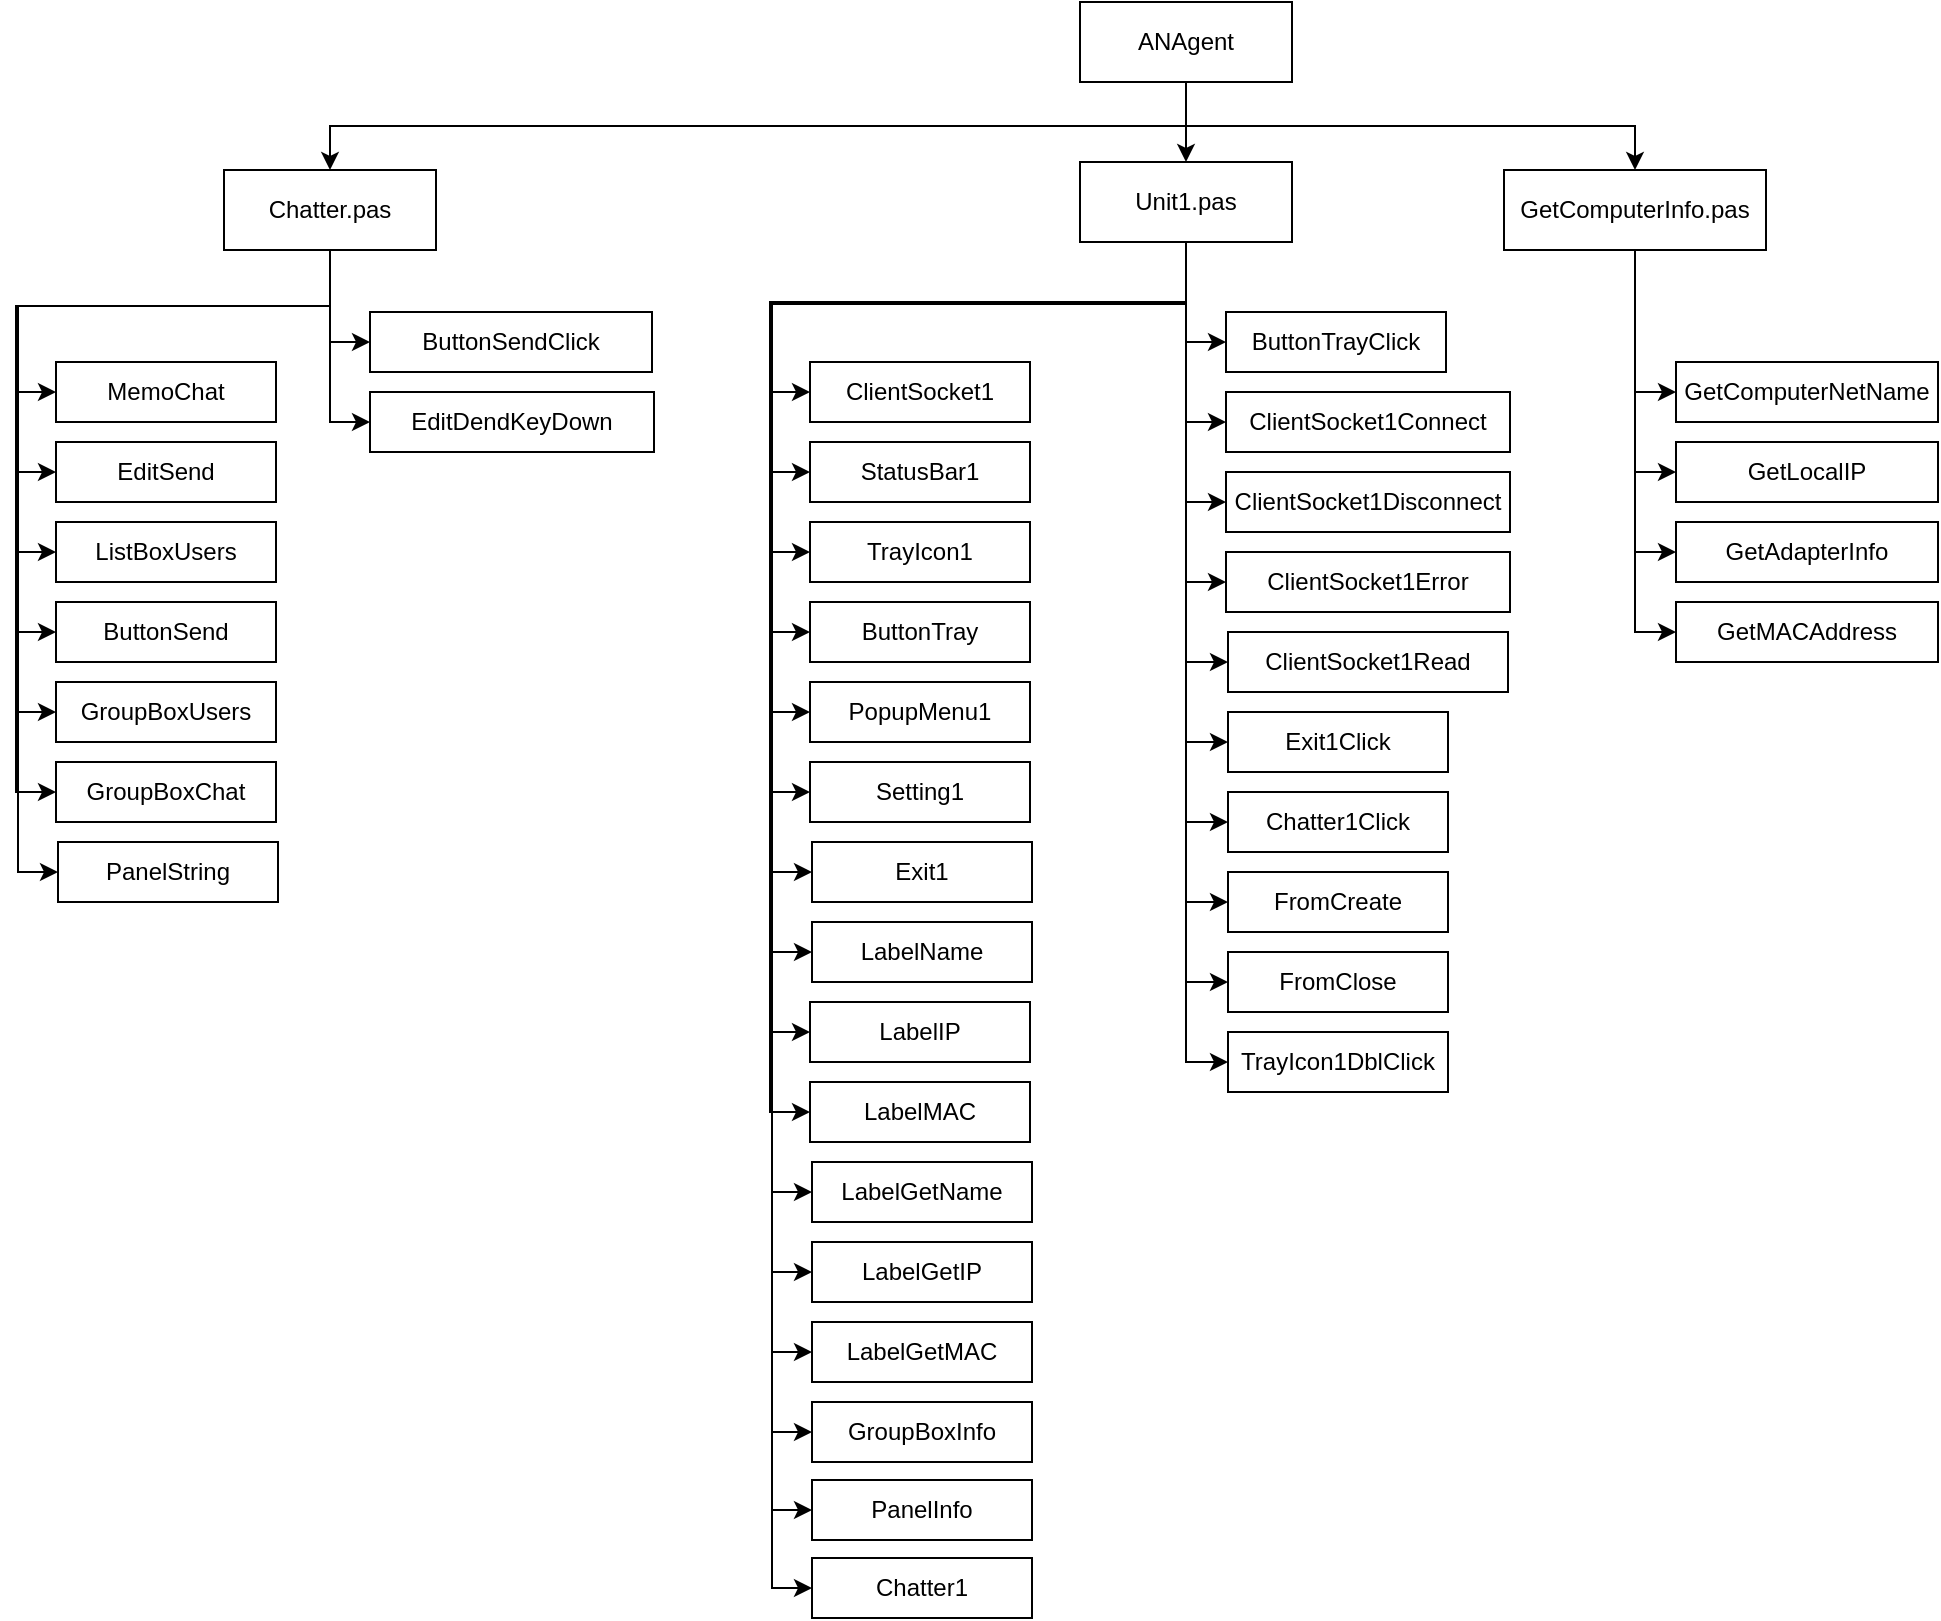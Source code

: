 <mxfile version="13.0.6" type="github" pages="2">
  <diagram id="oTcq6YLSwJfFkn_9rrhU" name="Страница 1">
    <mxGraphModel dx="1791" dy="899" grid="0" gridSize="10" guides="1" tooltips="1" connect="1" arrows="1" fold="1" page="0" pageScale="1" pageWidth="827" pageHeight="1169" math="0" shadow="0">
      <root>
        <mxCell id="0" />
        <mxCell id="1" parent="0" />
        <mxCell id="Q-hqpUI1B8jDmW4OvgeE-49" style="edgeStyle=orthogonalEdgeStyle;rounded=0;orthogonalLoop=1;jettySize=auto;html=1;exitX=0.5;exitY=1;exitDx=0;exitDy=0;entryX=0;entryY=0.5;entryDx=0;entryDy=0;" parent="1" source="y6uYHmOSKI45Hcn_kXAk-3" target="Q-hqpUI1B8jDmW4OvgeE-32" edge="1">
          <mxGeometry relative="1" as="geometry" />
        </mxCell>
        <mxCell id="Q-hqpUI1B8jDmW4OvgeE-50" style="edgeStyle=orthogonalEdgeStyle;rounded=0;orthogonalLoop=1;jettySize=auto;html=1;exitX=0.5;exitY=1;exitDx=0;exitDy=0;entryX=0;entryY=0.5;entryDx=0;entryDy=0;" parent="1" source="y6uYHmOSKI45Hcn_kXAk-3" target="Q-hqpUI1B8jDmW4OvgeE-33" edge="1">
          <mxGeometry relative="1" as="geometry">
            <Array as="points">
              <mxPoint x="399" y="170" />
              <mxPoint x="191" y="170" />
              <mxPoint x="191" y="255" />
            </Array>
          </mxGeometry>
        </mxCell>
        <mxCell id="Q-hqpUI1B8jDmW4OvgeE-51" style="edgeStyle=orthogonalEdgeStyle;rounded=0;orthogonalLoop=1;jettySize=auto;html=1;exitX=0.5;exitY=1;exitDx=0;exitDy=0;entryX=0;entryY=0.5;entryDx=0;entryDy=0;" parent="1" source="y6uYHmOSKI45Hcn_kXAk-3" target="Q-hqpUI1B8jDmW4OvgeE-34" edge="1">
          <mxGeometry relative="1" as="geometry">
            <Array as="points">
              <mxPoint x="399" y="170" />
              <mxPoint x="191" y="170" />
              <mxPoint x="191" y="295" />
            </Array>
          </mxGeometry>
        </mxCell>
        <mxCell id="Q-hqpUI1B8jDmW4OvgeE-52" style="edgeStyle=orthogonalEdgeStyle;rounded=0;orthogonalLoop=1;jettySize=auto;html=1;exitX=0.5;exitY=1;exitDx=0;exitDy=0;entryX=0;entryY=0.5;entryDx=0;entryDy=0;" parent="1" source="y6uYHmOSKI45Hcn_kXAk-3" target="Q-hqpUI1B8jDmW4OvgeE-35" edge="1">
          <mxGeometry relative="1" as="geometry">
            <Array as="points">
              <mxPoint x="399" y="171" />
              <mxPoint x="191" y="171" />
              <mxPoint x="191" y="335" />
            </Array>
          </mxGeometry>
        </mxCell>
        <mxCell id="Q-hqpUI1B8jDmW4OvgeE-53" style="edgeStyle=orthogonalEdgeStyle;rounded=0;orthogonalLoop=1;jettySize=auto;html=1;exitX=0.5;exitY=1;exitDx=0;exitDy=0;entryX=0;entryY=0.5;entryDx=0;entryDy=0;" parent="1" source="y6uYHmOSKI45Hcn_kXAk-3" target="Q-hqpUI1B8jDmW4OvgeE-36" edge="1">
          <mxGeometry relative="1" as="geometry">
            <Array as="points">
              <mxPoint x="399" y="170" />
              <mxPoint x="191" y="170" />
              <mxPoint x="191" y="375" />
            </Array>
          </mxGeometry>
        </mxCell>
        <mxCell id="Q-hqpUI1B8jDmW4OvgeE-54" style="edgeStyle=orthogonalEdgeStyle;rounded=0;orthogonalLoop=1;jettySize=auto;html=1;exitX=0.5;exitY=1;exitDx=0;exitDy=0;entryX=0;entryY=0.5;entryDx=0;entryDy=0;" parent="1" source="y6uYHmOSKI45Hcn_kXAk-3" target="Q-hqpUI1B8jDmW4OvgeE-37" edge="1">
          <mxGeometry relative="1" as="geometry">
            <Array as="points">
              <mxPoint x="399" y="171" />
              <mxPoint x="191" y="171" />
              <mxPoint x="191" y="415" />
            </Array>
          </mxGeometry>
        </mxCell>
        <mxCell id="Q-hqpUI1B8jDmW4OvgeE-55" style="edgeStyle=orthogonalEdgeStyle;rounded=0;orthogonalLoop=1;jettySize=auto;html=1;exitX=0.5;exitY=1;exitDx=0;exitDy=0;entryX=0;entryY=0.5;entryDx=0;entryDy=0;" parent="1" source="y6uYHmOSKI45Hcn_kXAk-3" target="Q-hqpUI1B8jDmW4OvgeE-38" edge="1">
          <mxGeometry relative="1" as="geometry">
            <Array as="points">
              <mxPoint x="399" y="170" />
              <mxPoint x="192" y="170" />
              <mxPoint x="192" y="455" />
            </Array>
          </mxGeometry>
        </mxCell>
        <mxCell id="Q-hqpUI1B8jDmW4OvgeE-56" style="edgeStyle=orthogonalEdgeStyle;rounded=0;orthogonalLoop=1;jettySize=auto;html=1;exitX=0.5;exitY=1;exitDx=0;exitDy=0;entryX=0;entryY=0.5;entryDx=0;entryDy=0;" parent="1" source="y6uYHmOSKI45Hcn_kXAk-3" target="Q-hqpUI1B8jDmW4OvgeE-39" edge="1">
          <mxGeometry relative="1" as="geometry">
            <Array as="points">
              <mxPoint x="399" y="171" />
              <mxPoint x="192" y="171" />
              <mxPoint x="192" y="495" />
            </Array>
          </mxGeometry>
        </mxCell>
        <mxCell id="Q-hqpUI1B8jDmW4OvgeE-57" style="edgeStyle=orthogonalEdgeStyle;rounded=0;orthogonalLoop=1;jettySize=auto;html=1;exitX=0.5;exitY=1;exitDx=0;exitDy=0;entryX=0;entryY=0.5;entryDx=0;entryDy=0;" parent="1" source="y6uYHmOSKI45Hcn_kXAk-3" target="Q-hqpUI1B8jDmW4OvgeE-41" edge="1">
          <mxGeometry relative="1" as="geometry">
            <Array as="points">
              <mxPoint x="399" y="170" />
              <mxPoint x="191" y="170" />
              <mxPoint x="191" y="535" />
            </Array>
          </mxGeometry>
        </mxCell>
        <mxCell id="Q-hqpUI1B8jDmW4OvgeE-58" style="edgeStyle=orthogonalEdgeStyle;rounded=0;orthogonalLoop=1;jettySize=auto;html=1;exitX=0.5;exitY=1;exitDx=0;exitDy=0;entryX=0;entryY=0.5;entryDx=0;entryDy=0;" parent="1" source="y6uYHmOSKI45Hcn_kXAk-3" target="Q-hqpUI1B8jDmW4OvgeE-42" edge="1">
          <mxGeometry relative="1" as="geometry">
            <Array as="points">
              <mxPoint x="399" y="171" />
              <mxPoint x="191" y="171" />
              <mxPoint x="191" y="575" />
            </Array>
          </mxGeometry>
        </mxCell>
        <mxCell id="Q-hqpUI1B8jDmW4OvgeE-59" style="edgeStyle=orthogonalEdgeStyle;rounded=0;orthogonalLoop=1;jettySize=auto;html=1;exitX=0.5;exitY=1;exitDx=0;exitDy=0;entryX=0;entryY=0.5;entryDx=0;entryDy=0;" parent="1" source="y6uYHmOSKI45Hcn_kXAk-3" target="Q-hqpUI1B8jDmW4OvgeE-43" edge="1">
          <mxGeometry relative="1" as="geometry">
            <Array as="points">
              <mxPoint x="399" y="171" />
              <mxPoint x="192" y="171" />
              <mxPoint x="192" y="615" />
            </Array>
          </mxGeometry>
        </mxCell>
        <mxCell id="Q-hqpUI1B8jDmW4OvgeE-61" style="edgeStyle=orthogonalEdgeStyle;rounded=0;orthogonalLoop=1;jettySize=auto;html=1;exitX=0.5;exitY=1;exitDx=0;exitDy=0;entryX=0;entryY=0.5;entryDx=0;entryDy=0;" parent="1" source="y6uYHmOSKI45Hcn_kXAk-3" target="Q-hqpUI1B8jDmW4OvgeE-45" edge="1">
          <mxGeometry relative="1" as="geometry">
            <Array as="points">
              <mxPoint x="399" y="170" />
              <mxPoint x="192" y="170" />
              <mxPoint x="192" y="695" />
            </Array>
          </mxGeometry>
        </mxCell>
        <mxCell id="Q-hqpUI1B8jDmW4OvgeE-62" style="edgeStyle=orthogonalEdgeStyle;rounded=0;orthogonalLoop=1;jettySize=auto;html=1;exitX=0.5;exitY=1;exitDx=0;exitDy=0;entryX=0;entryY=0.5;entryDx=0;entryDy=0;" parent="1" source="y6uYHmOSKI45Hcn_kXAk-3" target="Q-hqpUI1B8jDmW4OvgeE-46" edge="1">
          <mxGeometry relative="1" as="geometry">
            <Array as="points">
              <mxPoint x="399" y="170" />
              <mxPoint x="192" y="170" />
              <mxPoint x="192" y="735" />
            </Array>
          </mxGeometry>
        </mxCell>
        <mxCell id="Q-hqpUI1B8jDmW4OvgeE-63" style="edgeStyle=orthogonalEdgeStyle;rounded=0;orthogonalLoop=1;jettySize=auto;html=1;exitX=0.5;exitY=1;exitDx=0;exitDy=0;entryX=0;entryY=0.5;entryDx=0;entryDy=0;" parent="1" source="y6uYHmOSKI45Hcn_kXAk-3" target="Q-hqpUI1B8jDmW4OvgeE-47" edge="1">
          <mxGeometry relative="1" as="geometry">
            <Array as="points">
              <mxPoint x="399" y="171" />
              <mxPoint x="192" y="171" />
              <mxPoint x="192" y="774" />
            </Array>
          </mxGeometry>
        </mxCell>
        <mxCell id="Q-hqpUI1B8jDmW4OvgeE-64" style="edgeStyle=orthogonalEdgeStyle;rounded=0;orthogonalLoop=1;jettySize=auto;html=1;exitX=0.5;exitY=1;exitDx=0;exitDy=0;entryX=0;entryY=0.5;entryDx=0;entryDy=0;" parent="1" source="y6uYHmOSKI45Hcn_kXAk-3" target="Q-hqpUI1B8jDmW4OvgeE-48" edge="1">
          <mxGeometry relative="1" as="geometry">
            <Array as="points">
              <mxPoint x="399" y="170" />
              <mxPoint x="192" y="170" />
              <mxPoint x="192" y="813" />
            </Array>
          </mxGeometry>
        </mxCell>
        <mxCell id="JoYHYC6omH11jk1dnAJ3-1" style="edgeStyle=orthogonalEdgeStyle;rounded=0;orthogonalLoop=1;jettySize=auto;html=1;exitX=0.5;exitY=1;exitDx=0;exitDy=0;entryX=0;entryY=0.5;entryDx=0;entryDy=0;" edge="1" parent="1" source="y6uYHmOSKI45Hcn_kXAk-3" target="Q-hqpUI1B8jDmW4OvgeE-44">
          <mxGeometry relative="1" as="geometry">
            <Array as="points">
              <mxPoint x="399" y="171" />
              <mxPoint x="192" y="171" />
              <mxPoint x="192" y="655" />
            </Array>
          </mxGeometry>
        </mxCell>
        <mxCell id="JoYHYC6omH11jk1dnAJ3-2" style="edgeStyle=orthogonalEdgeStyle;rounded=0;orthogonalLoop=1;jettySize=auto;html=1;exitX=0.5;exitY=1;exitDx=0;exitDy=0;entryX=0;entryY=0.5;entryDx=0;entryDy=0;" edge="1" parent="1" source="y6uYHmOSKI45Hcn_kXAk-3" target="Q-hqpUI1B8jDmW4OvgeE-19">
          <mxGeometry relative="1" as="geometry" />
        </mxCell>
        <mxCell id="JoYHYC6omH11jk1dnAJ3-3" style="edgeStyle=orthogonalEdgeStyle;rounded=0;orthogonalLoop=1;jettySize=auto;html=1;exitX=0.5;exitY=1;exitDx=0;exitDy=0;entryX=0;entryY=0.5;entryDx=0;entryDy=0;" edge="1" parent="1" source="y6uYHmOSKI45Hcn_kXAk-3" target="Q-hqpUI1B8jDmW4OvgeE-18">
          <mxGeometry relative="1" as="geometry" />
        </mxCell>
        <mxCell id="JoYHYC6omH11jk1dnAJ3-4" style="edgeStyle=orthogonalEdgeStyle;rounded=0;orthogonalLoop=1;jettySize=auto;html=1;exitX=0.5;exitY=1;exitDx=0;exitDy=0;entryX=0;entryY=0.5;entryDx=0;entryDy=0;" edge="1" parent="1" source="y6uYHmOSKI45Hcn_kXAk-3" target="Q-hqpUI1B8jDmW4OvgeE-17">
          <mxGeometry relative="1" as="geometry" />
        </mxCell>
        <mxCell id="JoYHYC6omH11jk1dnAJ3-5" style="edgeStyle=orthogonalEdgeStyle;rounded=0;orthogonalLoop=1;jettySize=auto;html=1;exitX=0.5;exitY=1;exitDx=0;exitDy=0;entryX=0;entryY=0.5;entryDx=0;entryDy=0;" edge="1" parent="1" source="y6uYHmOSKI45Hcn_kXAk-3" target="Q-hqpUI1B8jDmW4OvgeE-1">
          <mxGeometry relative="1" as="geometry" />
        </mxCell>
        <mxCell id="JoYHYC6omH11jk1dnAJ3-6" style="edgeStyle=orthogonalEdgeStyle;rounded=0;orthogonalLoop=1;jettySize=auto;html=1;exitX=0.5;exitY=1;exitDx=0;exitDy=0;entryX=0;entryY=0.5;entryDx=0;entryDy=0;" edge="1" parent="1" source="y6uYHmOSKI45Hcn_kXAk-3" target="Q-hqpUI1B8jDmW4OvgeE-16">
          <mxGeometry relative="1" as="geometry" />
        </mxCell>
        <mxCell id="JoYHYC6omH11jk1dnAJ3-7" style="edgeStyle=orthogonalEdgeStyle;rounded=0;orthogonalLoop=1;jettySize=auto;html=1;exitX=0.5;exitY=1;exitDx=0;exitDy=0;entryX=0;entryY=0.5;entryDx=0;entryDy=0;" edge="1" parent="1" source="y6uYHmOSKI45Hcn_kXAk-3" target="Q-hqpUI1B8jDmW4OvgeE-15">
          <mxGeometry relative="1" as="geometry" />
        </mxCell>
        <mxCell id="JoYHYC6omH11jk1dnAJ3-8" style="edgeStyle=orthogonalEdgeStyle;rounded=0;orthogonalLoop=1;jettySize=auto;html=1;exitX=0.5;exitY=1;exitDx=0;exitDy=0;entryX=0;entryY=0.5;entryDx=0;entryDy=0;" edge="1" parent="1" source="y6uYHmOSKI45Hcn_kXAk-3" target="Q-hqpUI1B8jDmW4OvgeE-14">
          <mxGeometry relative="1" as="geometry" />
        </mxCell>
        <mxCell id="JoYHYC6omH11jk1dnAJ3-9" style="edgeStyle=orthogonalEdgeStyle;rounded=0;orthogonalLoop=1;jettySize=auto;html=1;entryX=0;entryY=0.5;entryDx=0;entryDy=0;" edge="1" parent="1" source="y6uYHmOSKI45Hcn_kXAk-3" target="Q-hqpUI1B8jDmW4OvgeE-13">
          <mxGeometry relative="1" as="geometry" />
        </mxCell>
        <mxCell id="JoYHYC6omH11jk1dnAJ3-10" style="edgeStyle=orthogonalEdgeStyle;rounded=0;orthogonalLoop=1;jettySize=auto;html=1;exitX=0.5;exitY=1;exitDx=0;exitDy=0;entryX=0;entryY=0.5;entryDx=0;entryDy=0;" edge="1" parent="1" source="y6uYHmOSKI45Hcn_kXAk-3" target="Q-hqpUI1B8jDmW4OvgeE-2">
          <mxGeometry relative="1" as="geometry" />
        </mxCell>
        <mxCell id="JoYHYC6omH11jk1dnAJ3-11" style="edgeStyle=orthogonalEdgeStyle;rounded=0;orthogonalLoop=1;jettySize=auto;html=1;exitX=0.5;exitY=1;exitDx=0;exitDy=0;entryX=0;entryY=0.5;entryDx=0;entryDy=0;" edge="1" parent="1" source="y6uYHmOSKI45Hcn_kXAk-3" target="y6uYHmOSKI45Hcn_kXAk-8">
          <mxGeometry relative="1" as="geometry" />
        </mxCell>
        <mxCell id="y6uYHmOSKI45Hcn_kXAk-3" value="Unit1.pas" style="rounded=0;whiteSpace=wrap;html=1;" parent="1" vertex="1">
          <mxGeometry x="346" y="100" width="106" height="40" as="geometry" />
        </mxCell>
        <mxCell id="y6uYHmOSKI45Hcn_kXAk-8" value="ButtonTrayClick" style="rounded=0;whiteSpace=wrap;html=1;" parent="1" vertex="1">
          <mxGeometry x="419" y="175" width="110" height="30" as="geometry" />
        </mxCell>
        <mxCell id="Q-hqpUI1B8jDmW4OvgeE-1" value="Chatter1Click" style="rounded=0;whiteSpace=wrap;html=1;" parent="1" vertex="1">
          <mxGeometry x="420" y="415" width="110" height="30" as="geometry" />
        </mxCell>
        <mxCell id="Q-hqpUI1B8jDmW4OvgeE-2" value="ClientSocket1Connect" style="rounded=0;whiteSpace=wrap;html=1;" parent="1" vertex="1">
          <mxGeometry x="419" y="215" width="142" height="30" as="geometry" />
        </mxCell>
        <mxCell id="Q-hqpUI1B8jDmW4OvgeE-10" style="edgeStyle=orthogonalEdgeStyle;rounded=0;orthogonalLoop=1;jettySize=auto;html=1;exitX=0.5;exitY=1;exitDx=0;exitDy=0;entryX=0.5;entryY=0;entryDx=0;entryDy=0;" parent="1" source="Q-hqpUI1B8jDmW4OvgeE-9" target="y6uYHmOSKI45Hcn_kXAk-3" edge="1">
          <mxGeometry relative="1" as="geometry" />
        </mxCell>
        <mxCell id="Q-hqpUI1B8jDmW4OvgeE-67" style="edgeStyle=orthogonalEdgeStyle;rounded=0;orthogonalLoop=1;jettySize=auto;html=1;exitX=0.5;exitY=1;exitDx=0;exitDy=0;entryX=0.5;entryY=0;entryDx=0;entryDy=0;" parent="1" source="Q-hqpUI1B8jDmW4OvgeE-9" target="Q-hqpUI1B8jDmW4OvgeE-12" edge="1">
          <mxGeometry relative="1" as="geometry">
            <mxPoint x="804" y="53" as="targetPoint" />
          </mxGeometry>
        </mxCell>
        <mxCell id="Q-hqpUI1B8jDmW4OvgeE-103" style="edgeStyle=orthogonalEdgeStyle;rounded=0;orthogonalLoop=1;jettySize=auto;html=1;exitX=0.5;exitY=1;exitDx=0;exitDy=0;entryX=0.5;entryY=0;entryDx=0;entryDy=0;" parent="1" source="Q-hqpUI1B8jDmW4OvgeE-9" target="Q-hqpUI1B8jDmW4OvgeE-11" edge="1">
          <mxGeometry relative="1" as="geometry" />
        </mxCell>
        <mxCell id="Q-hqpUI1B8jDmW4OvgeE-9" value="ANAgent" style="rounded=0;whiteSpace=wrap;html=1;" parent="1" vertex="1">
          <mxGeometry x="346" y="20" width="106" height="40" as="geometry" />
        </mxCell>
        <mxCell id="Q-hqpUI1B8jDmW4OvgeE-104" style="edgeStyle=orthogonalEdgeStyle;rounded=0;orthogonalLoop=1;jettySize=auto;html=1;exitX=0.5;exitY=1;exitDx=0;exitDy=0;entryX=0;entryY=0.5;entryDx=0;entryDy=0;" parent="1" source="Q-hqpUI1B8jDmW4OvgeE-11" target="Q-hqpUI1B8jDmW4OvgeE-87" edge="1">
          <mxGeometry relative="1" as="geometry" />
        </mxCell>
        <mxCell id="Q-hqpUI1B8jDmW4OvgeE-105" style="edgeStyle=orthogonalEdgeStyle;rounded=0;orthogonalLoop=1;jettySize=auto;html=1;exitX=0.5;exitY=1;exitDx=0;exitDy=0;entryX=0;entryY=0.5;entryDx=0;entryDy=0;" parent="1" source="Q-hqpUI1B8jDmW4OvgeE-11" target="Q-hqpUI1B8jDmW4OvgeE-88" edge="1">
          <mxGeometry relative="1" as="geometry">
            <Array as="points">
              <mxPoint x="-29" y="172" />
              <mxPoint x="-186" y="172" />
              <mxPoint x="-186" y="255" />
            </Array>
          </mxGeometry>
        </mxCell>
        <mxCell id="Q-hqpUI1B8jDmW4OvgeE-106" style="edgeStyle=orthogonalEdgeStyle;rounded=0;orthogonalLoop=1;jettySize=auto;html=1;exitX=0.5;exitY=1;exitDx=0;exitDy=0;entryX=0;entryY=0.5;entryDx=0;entryDy=0;" parent="1" source="Q-hqpUI1B8jDmW4OvgeE-11" target="Q-hqpUI1B8jDmW4OvgeE-89" edge="1">
          <mxGeometry relative="1" as="geometry">
            <Array as="points">
              <mxPoint x="-29" y="172" />
              <mxPoint x="-186" y="172" />
              <mxPoint x="-186" y="295" />
            </Array>
          </mxGeometry>
        </mxCell>
        <mxCell id="Q-hqpUI1B8jDmW4OvgeE-107" style="edgeStyle=orthogonalEdgeStyle;rounded=0;orthogonalLoop=1;jettySize=auto;html=1;exitX=0.5;exitY=1;exitDx=0;exitDy=0;entryX=0;entryY=0.5;entryDx=0;entryDy=0;" parent="1" source="Q-hqpUI1B8jDmW4OvgeE-11" target="Q-hqpUI1B8jDmW4OvgeE-90" edge="1">
          <mxGeometry relative="1" as="geometry">
            <Array as="points">
              <mxPoint x="-29" y="172" />
              <mxPoint x="-186" y="172" />
              <mxPoint x="-186" y="335" />
            </Array>
          </mxGeometry>
        </mxCell>
        <mxCell id="Q-hqpUI1B8jDmW4OvgeE-108" style="edgeStyle=orthogonalEdgeStyle;rounded=0;orthogonalLoop=1;jettySize=auto;html=1;exitX=0.5;exitY=1;exitDx=0;exitDy=0;entryX=0;entryY=0.5;entryDx=0;entryDy=0;" parent="1" source="Q-hqpUI1B8jDmW4OvgeE-11" target="Q-hqpUI1B8jDmW4OvgeE-91" edge="1">
          <mxGeometry relative="1" as="geometry">
            <Array as="points">
              <mxPoint x="-29" y="172" />
              <mxPoint x="-186" y="172" />
              <mxPoint x="-186" y="375" />
            </Array>
          </mxGeometry>
        </mxCell>
        <mxCell id="Q-hqpUI1B8jDmW4OvgeE-109" style="edgeStyle=orthogonalEdgeStyle;rounded=0;orthogonalLoop=1;jettySize=auto;html=1;exitX=0.5;exitY=1;exitDx=0;exitDy=0;entryX=0;entryY=0.5;entryDx=0;entryDy=0;" parent="1" source="Q-hqpUI1B8jDmW4OvgeE-11" target="Q-hqpUI1B8jDmW4OvgeE-92" edge="1">
          <mxGeometry relative="1" as="geometry">
            <Array as="points">
              <mxPoint x="-29" y="172" />
              <mxPoint x="-186" y="172" />
              <mxPoint x="-186" y="415" />
            </Array>
          </mxGeometry>
        </mxCell>
        <mxCell id="Q-hqpUI1B8jDmW4OvgeE-110" style="edgeStyle=orthogonalEdgeStyle;rounded=0;orthogonalLoop=1;jettySize=auto;html=1;exitX=0.5;exitY=1;exitDx=0;exitDy=0;entryX=0;entryY=0.5;entryDx=0;entryDy=0;" parent="1" source="Q-hqpUI1B8jDmW4OvgeE-11" target="Q-hqpUI1B8jDmW4OvgeE-93" edge="1">
          <mxGeometry relative="1" as="geometry">
            <Array as="points">
              <mxPoint x="-29" y="172" />
              <mxPoint x="-185" y="172" />
              <mxPoint x="-185" y="455" />
            </Array>
          </mxGeometry>
        </mxCell>
        <mxCell id="Q-hqpUI1B8jDmW4OvgeE-111" style="edgeStyle=orthogonalEdgeStyle;rounded=0;orthogonalLoop=1;jettySize=auto;html=1;exitX=0.5;exitY=1;exitDx=0;exitDy=0;entryX=0;entryY=0.5;entryDx=0;entryDy=0;" parent="1" source="Q-hqpUI1B8jDmW4OvgeE-11" target="Q-hqpUI1B8jDmW4OvgeE-77" edge="1">
          <mxGeometry relative="1" as="geometry" />
        </mxCell>
        <mxCell id="Q-hqpUI1B8jDmW4OvgeE-112" style="edgeStyle=orthogonalEdgeStyle;rounded=0;orthogonalLoop=1;jettySize=auto;html=1;exitX=0.5;exitY=1;exitDx=0;exitDy=0;entryX=0;entryY=0.5;entryDx=0;entryDy=0;" parent="1" source="Q-hqpUI1B8jDmW4OvgeE-11" target="Q-hqpUI1B8jDmW4OvgeE-79" edge="1">
          <mxGeometry relative="1" as="geometry">
            <Array as="points">
              <mxPoint x="-29" y="230" />
            </Array>
          </mxGeometry>
        </mxCell>
        <mxCell id="Q-hqpUI1B8jDmW4OvgeE-11" value="Chatter.pas" style="rounded=0;whiteSpace=wrap;html=1;" parent="1" vertex="1">
          <mxGeometry x="-82" y="104" width="106" height="40" as="geometry" />
        </mxCell>
        <mxCell id="Q-hqpUI1B8jDmW4OvgeE-73" style="edgeStyle=orthogonalEdgeStyle;rounded=0;orthogonalLoop=1;jettySize=auto;html=1;exitX=0.5;exitY=1;exitDx=0;exitDy=0;entryX=0;entryY=0.5;entryDx=0;entryDy=0;" parent="1" source="Q-hqpUI1B8jDmW4OvgeE-12" target="Q-hqpUI1B8jDmW4OvgeE-69" edge="1">
          <mxGeometry relative="1" as="geometry" />
        </mxCell>
        <mxCell id="Q-hqpUI1B8jDmW4OvgeE-74" style="edgeStyle=orthogonalEdgeStyle;rounded=0;orthogonalLoop=1;jettySize=auto;html=1;exitX=0.5;exitY=1;exitDx=0;exitDy=0;entryX=0;entryY=0.5;entryDx=0;entryDy=0;" parent="1" source="Q-hqpUI1B8jDmW4OvgeE-12" target="Q-hqpUI1B8jDmW4OvgeE-70" edge="1">
          <mxGeometry relative="1" as="geometry" />
        </mxCell>
        <mxCell id="Q-hqpUI1B8jDmW4OvgeE-75" style="edgeStyle=orthogonalEdgeStyle;rounded=0;orthogonalLoop=1;jettySize=auto;html=1;exitX=0.5;exitY=1;exitDx=0;exitDy=0;entryX=0;entryY=0.5;entryDx=0;entryDy=0;" parent="1" source="Q-hqpUI1B8jDmW4OvgeE-12" target="Q-hqpUI1B8jDmW4OvgeE-71" edge="1">
          <mxGeometry relative="1" as="geometry" />
        </mxCell>
        <mxCell id="Q-hqpUI1B8jDmW4OvgeE-76" style="edgeStyle=orthogonalEdgeStyle;rounded=0;orthogonalLoop=1;jettySize=auto;html=1;exitX=0.5;exitY=1;exitDx=0;exitDy=0;entryX=0;entryY=0.5;entryDx=0;entryDy=0;" parent="1" source="Q-hqpUI1B8jDmW4OvgeE-12" target="Q-hqpUI1B8jDmW4OvgeE-72" edge="1">
          <mxGeometry relative="1" as="geometry" />
        </mxCell>
        <mxCell id="Q-hqpUI1B8jDmW4OvgeE-12" value="GetComputerInfo.pas" style="rounded=0;whiteSpace=wrap;html=1;" parent="1" vertex="1">
          <mxGeometry x="558" y="104" width="131" height="40" as="geometry" />
        </mxCell>
        <mxCell id="Q-hqpUI1B8jDmW4OvgeE-13" value="ClientSocket1Disconnect" style="rounded=0;whiteSpace=wrap;html=1;" parent="1" vertex="1">
          <mxGeometry x="419" y="255" width="142" height="30" as="geometry" />
        </mxCell>
        <mxCell id="Q-hqpUI1B8jDmW4OvgeE-14" value="ClientSocket1Error" style="rounded=0;whiteSpace=wrap;html=1;" parent="1" vertex="1">
          <mxGeometry x="419" y="295" width="142" height="30" as="geometry" />
        </mxCell>
        <mxCell id="Q-hqpUI1B8jDmW4OvgeE-15" value="ClientSocket1Read" style="rounded=0;whiteSpace=wrap;html=1;" parent="1" vertex="1">
          <mxGeometry x="420" y="335" width="140" height="30" as="geometry" />
        </mxCell>
        <mxCell id="Q-hqpUI1B8jDmW4OvgeE-16" value="Exit1Click" style="rounded=0;whiteSpace=wrap;html=1;" parent="1" vertex="1">
          <mxGeometry x="420" y="375" width="110" height="30" as="geometry" />
        </mxCell>
        <mxCell id="Q-hqpUI1B8jDmW4OvgeE-17" value="FromCreate" style="rounded=0;whiteSpace=wrap;html=1;" parent="1" vertex="1">
          <mxGeometry x="420" y="455" width="110" height="30" as="geometry" />
        </mxCell>
        <mxCell id="Q-hqpUI1B8jDmW4OvgeE-18" value="FromClose" style="rounded=0;whiteSpace=wrap;html=1;" parent="1" vertex="1">
          <mxGeometry x="420" y="495" width="110" height="30" as="geometry" />
        </mxCell>
        <mxCell id="Q-hqpUI1B8jDmW4OvgeE-19" value="TrayIcon1DblClick" style="rounded=0;whiteSpace=wrap;html=1;" parent="1" vertex="1">
          <mxGeometry x="420" y="535" width="110" height="30" as="geometry" />
        </mxCell>
        <mxCell id="Q-hqpUI1B8jDmW4OvgeE-32" value="ClientSocket1" style="rounded=0;whiteSpace=wrap;html=1;" parent="1" vertex="1">
          <mxGeometry x="211" y="200" width="110" height="30" as="geometry" />
        </mxCell>
        <mxCell id="Q-hqpUI1B8jDmW4OvgeE-33" value="StatusBar1" style="rounded=0;whiteSpace=wrap;html=1;" parent="1" vertex="1">
          <mxGeometry x="211" y="240" width="110" height="30" as="geometry" />
        </mxCell>
        <mxCell id="Q-hqpUI1B8jDmW4OvgeE-34" value="TrayIcon1" style="rounded=0;whiteSpace=wrap;html=1;" parent="1" vertex="1">
          <mxGeometry x="211" y="280" width="110" height="30" as="geometry" />
        </mxCell>
        <mxCell id="Q-hqpUI1B8jDmW4OvgeE-35" value="ButtonTray" style="rounded=0;whiteSpace=wrap;html=1;" parent="1" vertex="1">
          <mxGeometry x="211" y="320" width="110" height="30" as="geometry" />
        </mxCell>
        <mxCell id="Q-hqpUI1B8jDmW4OvgeE-36" value="PopupMenu1" style="rounded=0;whiteSpace=wrap;html=1;" parent="1" vertex="1">
          <mxGeometry x="211" y="360" width="110" height="30" as="geometry" />
        </mxCell>
        <mxCell id="Q-hqpUI1B8jDmW4OvgeE-37" value="Setting1" style="rounded=0;whiteSpace=wrap;html=1;" parent="1" vertex="1">
          <mxGeometry x="211" y="400" width="110" height="30" as="geometry" />
        </mxCell>
        <mxCell id="Q-hqpUI1B8jDmW4OvgeE-38" value="Exit1" style="rounded=0;whiteSpace=wrap;html=1;" parent="1" vertex="1">
          <mxGeometry x="212" y="440" width="110" height="30" as="geometry" />
        </mxCell>
        <mxCell id="Q-hqpUI1B8jDmW4OvgeE-39" value="LabelName" style="rounded=0;whiteSpace=wrap;html=1;" parent="1" vertex="1">
          <mxGeometry x="212" y="480" width="110" height="30" as="geometry" />
        </mxCell>
        <mxCell id="Q-hqpUI1B8jDmW4OvgeE-41" value="LabelIP" style="rounded=0;whiteSpace=wrap;html=1;" parent="1" vertex="1">
          <mxGeometry x="211" y="520" width="110" height="30" as="geometry" />
        </mxCell>
        <mxCell id="Q-hqpUI1B8jDmW4OvgeE-42" value="LabelMAC" style="rounded=0;whiteSpace=wrap;html=1;" parent="1" vertex="1">
          <mxGeometry x="211" y="560" width="110" height="30" as="geometry" />
        </mxCell>
        <mxCell id="Q-hqpUI1B8jDmW4OvgeE-43" value="LabelGetName&lt;span style=&quot;color: rgba(0 , 0 , 0 , 0) ; font-family: monospace ; font-size: 0px&quot;&gt;%3CmxGraphModel%3E%3Croot%3E%3CmxCell%20id%3D%220%22%2F%3E%3CmxCell%20id%3D%221%22%20parent%3D%220%22%2F%3E%3CmxCell%20id%3D%222%22%20value%3D%22ButtonTrayClick%22%20style%3D%22rounded%3D0%3BwhiteSpace%3Dwrap%3Bhtml%3D1%3B%22%20vertex%3D%221%22%20parent%3D%221%22%3E%3CmxGeometry%20x%3D%22210%22%20y%3D%22200%22%20width%3D%22110%22%20height%3D%2230%22%20as%3D%22geometry%22%2F%3E%3C%2FmxCell%3E%3C%2Froot%3E%3C%2FmxGraphModel%3E&lt;/span&gt;" style="rounded=0;whiteSpace=wrap;html=1;" parent="1" vertex="1">
          <mxGeometry x="212" y="600" width="110" height="30" as="geometry" />
        </mxCell>
        <mxCell id="Q-hqpUI1B8jDmW4OvgeE-44" value="LabelGetIP" style="rounded=0;whiteSpace=wrap;html=1;" parent="1" vertex="1">
          <mxGeometry x="212" y="640" width="110" height="30" as="geometry" />
        </mxCell>
        <mxCell id="Q-hqpUI1B8jDmW4OvgeE-45" value="LabelGetMAC" style="rounded=0;whiteSpace=wrap;html=1;" parent="1" vertex="1">
          <mxGeometry x="212" y="680" width="110" height="30" as="geometry" />
        </mxCell>
        <mxCell id="Q-hqpUI1B8jDmW4OvgeE-46" value="GroupBoxInfo" style="rounded=0;whiteSpace=wrap;html=1;" parent="1" vertex="1">
          <mxGeometry x="212" y="720" width="110" height="30" as="geometry" />
        </mxCell>
        <mxCell id="Q-hqpUI1B8jDmW4OvgeE-47" value="PanelInfo" style="rounded=0;whiteSpace=wrap;html=1;" parent="1" vertex="1">
          <mxGeometry x="212" y="759" width="110" height="30" as="geometry" />
        </mxCell>
        <mxCell id="Q-hqpUI1B8jDmW4OvgeE-48" value="Chatter1" style="rounded=0;whiteSpace=wrap;html=1;" parent="1" vertex="1">
          <mxGeometry x="212" y="798" width="110" height="30" as="geometry" />
        </mxCell>
        <mxCell id="Q-hqpUI1B8jDmW4OvgeE-69" value="GetComputerNetName" style="rounded=0;whiteSpace=wrap;html=1;" parent="1" vertex="1">
          <mxGeometry x="644" y="200" width="131" height="30" as="geometry" />
        </mxCell>
        <mxCell id="Q-hqpUI1B8jDmW4OvgeE-70" value="GetLocalIP" style="rounded=0;whiteSpace=wrap;html=1;" parent="1" vertex="1">
          <mxGeometry x="644" y="240" width="131" height="30" as="geometry" />
        </mxCell>
        <mxCell id="Q-hqpUI1B8jDmW4OvgeE-71" value="GetAdapterInfo" style="rounded=0;whiteSpace=wrap;html=1;" parent="1" vertex="1">
          <mxGeometry x="644" y="280" width="131" height="30" as="geometry" />
        </mxCell>
        <mxCell id="Q-hqpUI1B8jDmW4OvgeE-72" value="GetMACAddress" style="rounded=0;whiteSpace=wrap;html=1;" parent="1" vertex="1">
          <mxGeometry x="644" y="320" width="131" height="30" as="geometry" />
        </mxCell>
        <mxCell id="Q-hqpUI1B8jDmW4OvgeE-77" value="ButtonSendClick" style="rounded=0;whiteSpace=wrap;html=1;" parent="1" vertex="1">
          <mxGeometry x="-9" y="175" width="141" height="30" as="geometry" />
        </mxCell>
        <mxCell id="Q-hqpUI1B8jDmW4OvgeE-79" value="EditDendKeyDown" style="rounded=0;whiteSpace=wrap;html=1;" parent="1" vertex="1">
          <mxGeometry x="-9" y="215" width="142" height="30" as="geometry" />
        </mxCell>
        <mxCell id="Q-hqpUI1B8jDmW4OvgeE-87" value="MemoChat" style="rounded=0;whiteSpace=wrap;html=1;" parent="1" vertex="1">
          <mxGeometry x="-166" y="200" width="110" height="30" as="geometry" />
        </mxCell>
        <mxCell id="Q-hqpUI1B8jDmW4OvgeE-88" value="EditSend" style="rounded=0;whiteSpace=wrap;html=1;" parent="1" vertex="1">
          <mxGeometry x="-166" y="240" width="110" height="30" as="geometry" />
        </mxCell>
        <mxCell id="Q-hqpUI1B8jDmW4OvgeE-89" value="ListBoxUsers" style="rounded=0;whiteSpace=wrap;html=1;" parent="1" vertex="1">
          <mxGeometry x="-166" y="280" width="110" height="30" as="geometry" />
        </mxCell>
        <mxCell id="Q-hqpUI1B8jDmW4OvgeE-90" value="ButtonSend" style="rounded=0;whiteSpace=wrap;html=1;" parent="1" vertex="1">
          <mxGeometry x="-166" y="320" width="110" height="30" as="geometry" />
        </mxCell>
        <mxCell id="Q-hqpUI1B8jDmW4OvgeE-91" value="GroupBoxUsers" style="rounded=0;whiteSpace=wrap;html=1;" parent="1" vertex="1">
          <mxGeometry x="-166" y="360" width="110" height="30" as="geometry" />
        </mxCell>
        <mxCell id="Q-hqpUI1B8jDmW4OvgeE-92" value="GroupBoxChat" style="rounded=0;whiteSpace=wrap;html=1;" parent="1" vertex="1">
          <mxGeometry x="-166" y="400" width="110" height="30" as="geometry" />
        </mxCell>
        <mxCell id="Q-hqpUI1B8jDmW4OvgeE-93" value="PanelString" style="rounded=0;whiteSpace=wrap;html=1;" parent="1" vertex="1">
          <mxGeometry x="-165" y="440" width="110" height="30" as="geometry" />
        </mxCell>
      </root>
    </mxGraphModel>
  </diagram>
  <diagram id="aT3XOyzdR3SU82cmfQYs" name="Страница 2">
    <mxGraphModel dx="1391" dy="899" grid="0" gridSize="10" guides="1" tooltips="1" connect="1" arrows="1" fold="1" page="0" pageScale="1" pageWidth="827" pageHeight="1169" math="0" shadow="0">
      <root>
        <mxCell id="Orb2wBjThOrGB8bL3RQE-0" />
        <mxCell id="Orb2wBjThOrGB8bL3RQE-1" parent="Orb2wBjThOrGB8bL3RQE-0" />
        <mxCell id="DT2tOWOfJSmgkmQqfwcB-0" style="edgeStyle=orthogonalEdgeStyle;rounded=0;orthogonalLoop=1;jettySize=auto;html=1;exitX=0.5;exitY=1;exitDx=0;exitDy=0;entryX=0;entryY=0.5;entryDx=0;entryDy=0;" parent="Orb2wBjThOrGB8bL3RQE-1" source="DT2tOWOfJSmgkmQqfwcB-26" target="DT2tOWOfJSmgkmQqfwcB-51" edge="1">
          <mxGeometry relative="1" as="geometry">
            <Array as="points">
              <mxPoint x="399" y="375" />
            </Array>
          </mxGeometry>
        </mxCell>
        <mxCell id="DT2tOWOfJSmgkmQqfwcB-1" style="edgeStyle=orthogonalEdgeStyle;rounded=0;orthogonalLoop=1;jettySize=auto;html=1;exitX=0.5;exitY=1;exitDx=0;exitDy=0;entryX=0;entryY=0.5;entryDx=0;entryDy=0;" parent="Orb2wBjThOrGB8bL3RQE-1" source="DT2tOWOfJSmgkmQqfwcB-26" target="DT2tOWOfJSmgkmQqfwcB-52" edge="1">
          <mxGeometry relative="1" as="geometry">
            <Array as="points">
              <mxPoint x="399" y="415" />
            </Array>
          </mxGeometry>
        </mxCell>
        <mxCell id="DT2tOWOfJSmgkmQqfwcB-2" style="edgeStyle=orthogonalEdgeStyle;rounded=0;orthogonalLoop=1;jettySize=auto;html=1;exitX=0.5;exitY=1;exitDx=0;exitDy=0;entryX=0;entryY=0.5;entryDx=0;entryDy=0;" parent="Orb2wBjThOrGB8bL3RQE-1" source="DT2tOWOfJSmgkmQqfwcB-26" target="DT2tOWOfJSmgkmQqfwcB-28" edge="1">
          <mxGeometry relative="1" as="geometry">
            <Array as="points">
              <mxPoint x="399" y="455" />
            </Array>
          </mxGeometry>
        </mxCell>
        <mxCell id="DT2tOWOfJSmgkmQqfwcB-3" style="edgeStyle=orthogonalEdgeStyle;rounded=0;orthogonalLoop=1;jettySize=auto;html=1;exitX=0.5;exitY=1;exitDx=0;exitDy=0;entryX=0;entryY=0.5;entryDx=0;entryDy=0;" parent="Orb2wBjThOrGB8bL3RQE-1" source="DT2tOWOfJSmgkmQqfwcB-26" target="DT2tOWOfJSmgkmQqfwcB-53" edge="1">
          <mxGeometry relative="1" as="geometry">
            <Array as="points">
              <mxPoint x="399" y="495" />
            </Array>
          </mxGeometry>
        </mxCell>
        <mxCell id="DT2tOWOfJSmgkmQqfwcB-4" style="edgeStyle=orthogonalEdgeStyle;rounded=0;orthogonalLoop=1;jettySize=auto;html=1;exitX=0.5;exitY=1;exitDx=0;exitDy=0;entryX=0;entryY=0.5;entryDx=0;entryDy=0;" parent="Orb2wBjThOrGB8bL3RQE-1" source="DT2tOWOfJSmgkmQqfwcB-26" target="DT2tOWOfJSmgkmQqfwcB-54" edge="1">
          <mxGeometry relative="1" as="geometry">
            <Array as="points">
              <mxPoint x="399" y="535" />
            </Array>
          </mxGeometry>
        </mxCell>
        <mxCell id="DT2tOWOfJSmgkmQqfwcB-5" style="edgeStyle=orthogonalEdgeStyle;rounded=0;orthogonalLoop=1;jettySize=auto;html=1;exitX=0.5;exitY=1;exitDx=0;exitDy=0;entryX=0;entryY=0.5;entryDx=0;entryDy=0;" parent="Orb2wBjThOrGB8bL3RQE-1" source="DT2tOWOfJSmgkmQqfwcB-26" target="DT2tOWOfJSmgkmQqfwcB-55" edge="1">
          <mxGeometry relative="1" as="geometry">
            <Array as="points">
              <mxPoint x="399" y="575" />
            </Array>
          </mxGeometry>
        </mxCell>
        <mxCell id="DT2tOWOfJSmgkmQqfwcB-6" style="edgeStyle=orthogonalEdgeStyle;rounded=0;orthogonalLoop=1;jettySize=auto;html=1;exitX=0.5;exitY=1;exitDx=0;exitDy=0;entryX=0;entryY=0.5;entryDx=0;entryDy=0;" parent="Orb2wBjThOrGB8bL3RQE-1" source="DT2tOWOfJSmgkmQqfwcB-26" target="DT2tOWOfJSmgkmQqfwcB-50" edge="1">
          <mxGeometry relative="1" as="geometry">
            <Array as="points">
              <mxPoint x="399" y="335" />
            </Array>
          </mxGeometry>
        </mxCell>
        <mxCell id="DT2tOWOfJSmgkmQqfwcB-7" style="edgeStyle=orthogonalEdgeStyle;rounded=0;orthogonalLoop=1;jettySize=auto;html=1;exitX=0.5;exitY=1;exitDx=0;exitDy=0;entryX=0;entryY=0.5;entryDx=0;entryDy=0;" parent="Orb2wBjThOrGB8bL3RQE-1" source="DT2tOWOfJSmgkmQqfwcB-26" target="DT2tOWOfJSmgkmQqfwcB-27" edge="1">
          <mxGeometry relative="1" as="geometry" />
        </mxCell>
        <mxCell id="DT2tOWOfJSmgkmQqfwcB-8" style="edgeStyle=orthogonalEdgeStyle;rounded=0;orthogonalLoop=1;jettySize=auto;html=1;exitX=0.5;exitY=1;exitDx=0;exitDy=0;entryX=0;entryY=0.5;entryDx=0;entryDy=0;" parent="Orb2wBjThOrGB8bL3RQE-1" source="DT2tOWOfJSmgkmQqfwcB-26" target="DT2tOWOfJSmgkmQqfwcB-29" edge="1">
          <mxGeometry relative="1" as="geometry">
            <Array as="points">
              <mxPoint x="399" y="255" />
            </Array>
          </mxGeometry>
        </mxCell>
        <mxCell id="DT2tOWOfJSmgkmQqfwcB-9" style="edgeStyle=orthogonalEdgeStyle;rounded=0;orthogonalLoop=1;jettySize=auto;html=1;exitX=0.5;exitY=1;exitDx=0;exitDy=0;entryX=0;entryY=0.5;entryDx=0;entryDy=0;" parent="Orb2wBjThOrGB8bL3RQE-1" source="DT2tOWOfJSmgkmQqfwcB-26" target="DT2tOWOfJSmgkmQqfwcB-49" edge="1">
          <mxGeometry relative="1" as="geometry">
            <Array as="points">
              <mxPoint x="399" y="295" />
            </Array>
          </mxGeometry>
        </mxCell>
        <mxCell id="2SATKyXcG4FNf7OSsg3C-51" style="edgeStyle=orthogonalEdgeStyle;rounded=0;orthogonalLoop=1;jettySize=auto;html=1;exitX=0.5;exitY=1;exitDx=0;exitDy=0;entryX=0;entryY=0.5;entryDx=0;entryDy=0;" parent="Orb2wBjThOrGB8bL3RQE-1" source="DT2tOWOfJSmgkmQqfwcB-26" target="2SATKyXcG4FNf7OSsg3C-3" edge="1">
          <mxGeometry relative="1" as="geometry" />
        </mxCell>
        <mxCell id="2SATKyXcG4FNf7OSsg3C-52" style="edgeStyle=orthogonalEdgeStyle;rounded=0;orthogonalLoop=1;jettySize=auto;html=1;exitX=0.5;exitY=1;exitDx=0;exitDy=0;entryX=0;entryY=0.5;entryDx=0;entryDy=0;" parent="Orb2wBjThOrGB8bL3RQE-1" source="DT2tOWOfJSmgkmQqfwcB-26" target="2SATKyXcG4FNf7OSsg3C-5" edge="1">
          <mxGeometry relative="1" as="geometry" />
        </mxCell>
        <mxCell id="2SATKyXcG4FNf7OSsg3C-53" style="edgeStyle=orthogonalEdgeStyle;rounded=0;orthogonalLoop=1;jettySize=auto;html=1;exitX=0.5;exitY=1;exitDx=0;exitDy=0;entryX=0;entryY=0.5;entryDx=0;entryDy=0;" parent="Orb2wBjThOrGB8bL3RQE-1" source="DT2tOWOfJSmgkmQqfwcB-26" target="2SATKyXcG4FNf7OSsg3C-6" edge="1">
          <mxGeometry relative="1" as="geometry" />
        </mxCell>
        <mxCell id="2SATKyXcG4FNf7OSsg3C-54" style="edgeStyle=orthogonalEdgeStyle;rounded=0;orthogonalLoop=1;jettySize=auto;html=1;exitX=0.5;exitY=1;exitDx=0;exitDy=0;entryX=0;entryY=0.5;entryDx=0;entryDy=0;" parent="Orb2wBjThOrGB8bL3RQE-1" source="DT2tOWOfJSmgkmQqfwcB-26" target="2SATKyXcG4FNf7OSsg3C-7" edge="1">
          <mxGeometry relative="1" as="geometry" />
        </mxCell>
        <mxCell id="2SATKyXcG4FNf7OSsg3C-55" style="edgeStyle=orthogonalEdgeStyle;rounded=0;orthogonalLoop=1;jettySize=auto;html=1;exitX=0.5;exitY=1;exitDx=0;exitDy=0;entryX=0;entryY=0.5;entryDx=0;entryDy=0;" parent="Orb2wBjThOrGB8bL3RQE-1" source="DT2tOWOfJSmgkmQqfwcB-26" target="2SATKyXcG4FNf7OSsg3C-8" edge="1">
          <mxGeometry relative="1" as="geometry" />
        </mxCell>
        <mxCell id="2SATKyXcG4FNf7OSsg3C-56" style="edgeStyle=orthogonalEdgeStyle;rounded=0;orthogonalLoop=1;jettySize=auto;html=1;exitX=0.5;exitY=1;exitDx=0;exitDy=0;entryX=0;entryY=0.5;entryDx=0;entryDy=0;" parent="Orb2wBjThOrGB8bL3RQE-1" source="DT2tOWOfJSmgkmQqfwcB-26" target="2SATKyXcG4FNf7OSsg3C-9" edge="1">
          <mxGeometry relative="1" as="geometry" />
        </mxCell>
        <mxCell id="2SATKyXcG4FNf7OSsg3C-57" style="edgeStyle=orthogonalEdgeStyle;rounded=0;orthogonalLoop=1;jettySize=auto;html=1;exitX=0.5;exitY=1;exitDx=0;exitDy=0;entryX=0;entryY=0.5;entryDx=0;entryDy=0;" parent="Orb2wBjThOrGB8bL3RQE-1" source="DT2tOWOfJSmgkmQqfwcB-26" target="2SATKyXcG4FNf7OSsg3C-4" edge="1">
          <mxGeometry relative="1" as="geometry" />
        </mxCell>
        <mxCell id="2SATKyXcG4FNf7OSsg3C-58" style="edgeStyle=orthogonalEdgeStyle;rounded=0;orthogonalLoop=1;jettySize=auto;html=1;exitX=0.5;exitY=1;exitDx=0;exitDy=0;entryX=0;entryY=0.5;entryDx=0;entryDy=0;" parent="Orb2wBjThOrGB8bL3RQE-1" source="DT2tOWOfJSmgkmQqfwcB-26" target="2SATKyXcG4FNf7OSsg3C-10" edge="1">
          <mxGeometry relative="1" as="geometry" />
        </mxCell>
        <mxCell id="2SATKyXcG4FNf7OSsg3C-59" style="edgeStyle=orthogonalEdgeStyle;rounded=0;orthogonalLoop=1;jettySize=auto;html=1;exitX=0.5;exitY=1;exitDx=0;exitDy=0;entryX=0;entryY=0.5;entryDx=0;entryDy=0;" parent="Orb2wBjThOrGB8bL3RQE-1" source="DT2tOWOfJSmgkmQqfwcB-26" target="2SATKyXcG4FNf7OSsg3C-11" edge="1">
          <mxGeometry relative="1" as="geometry" />
        </mxCell>
        <mxCell id="2SATKyXcG4FNf7OSsg3C-60" style="edgeStyle=orthogonalEdgeStyle;rounded=0;orthogonalLoop=1;jettySize=auto;html=1;exitX=0.5;exitY=1;exitDx=0;exitDy=0;entryX=0;entryY=0.5;entryDx=0;entryDy=0;" parent="Orb2wBjThOrGB8bL3RQE-1" source="DT2tOWOfJSmgkmQqfwcB-26" target="2SATKyXcG4FNf7OSsg3C-12" edge="1">
          <mxGeometry relative="1" as="geometry" />
        </mxCell>
        <mxCell id="2SATKyXcG4FNf7OSsg3C-61" style="edgeStyle=orthogonalEdgeStyle;rounded=0;orthogonalLoop=1;jettySize=auto;html=1;exitX=0.5;exitY=1;exitDx=0;exitDy=0;entryX=0;entryY=0.5;entryDx=0;entryDy=0;" parent="Orb2wBjThOrGB8bL3RQE-1" source="DT2tOWOfJSmgkmQqfwcB-26" target="2SATKyXcG4FNf7OSsg3C-13" edge="1">
          <mxGeometry relative="1" as="geometry" />
        </mxCell>
        <mxCell id="2SATKyXcG4FNf7OSsg3C-62" style="edgeStyle=orthogonalEdgeStyle;rounded=0;orthogonalLoop=1;jettySize=auto;html=1;exitX=0.5;exitY=1;exitDx=0;exitDy=0;entryX=0;entryY=0.5;entryDx=0;entryDy=0;" parent="Orb2wBjThOrGB8bL3RQE-1" source="DT2tOWOfJSmgkmQqfwcB-26" target="2SATKyXcG4FNf7OSsg3C-15" edge="1">
          <mxGeometry relative="1" as="geometry" />
        </mxCell>
        <mxCell id="2SATKyXcG4FNf7OSsg3C-63" style="edgeStyle=orthogonalEdgeStyle;rounded=0;orthogonalLoop=1;jettySize=auto;html=1;exitX=0.5;exitY=1;exitDx=0;exitDy=0;entryX=0;entryY=0.5;entryDx=0;entryDy=0;" parent="Orb2wBjThOrGB8bL3RQE-1" source="DT2tOWOfJSmgkmQqfwcB-26" target="2SATKyXcG4FNf7OSsg3C-16" edge="1">
          <mxGeometry relative="1" as="geometry" />
        </mxCell>
        <mxCell id="2SATKyXcG4FNf7OSsg3C-64" style="edgeStyle=orthogonalEdgeStyle;rounded=0;orthogonalLoop=1;jettySize=auto;html=1;exitX=0.5;exitY=1;exitDx=0;exitDy=0;entryX=0;entryY=0.5;entryDx=0;entryDy=0;" parent="Orb2wBjThOrGB8bL3RQE-1" source="DT2tOWOfJSmgkmQqfwcB-26" target="2SATKyXcG4FNf7OSsg3C-17" edge="1">
          <mxGeometry relative="1" as="geometry" />
        </mxCell>
        <mxCell id="2SATKyXcG4FNf7OSsg3C-65" style="edgeStyle=orthogonalEdgeStyle;rounded=0;orthogonalLoop=1;jettySize=auto;html=1;exitX=0.5;exitY=1;exitDx=0;exitDy=0;entryX=0;entryY=0.5;entryDx=0;entryDy=0;" parent="Orb2wBjThOrGB8bL3RQE-1" source="DT2tOWOfJSmgkmQqfwcB-26" target="2SATKyXcG4FNf7OSsg3C-18" edge="1">
          <mxGeometry relative="1" as="geometry" />
        </mxCell>
        <mxCell id="2SATKyXcG4FNf7OSsg3C-66" style="edgeStyle=orthogonalEdgeStyle;rounded=0;orthogonalLoop=1;jettySize=auto;html=1;exitX=0.5;exitY=1;exitDx=0;exitDy=0;entryX=0;entryY=0.5;entryDx=0;entryDy=0;" parent="Orb2wBjThOrGB8bL3RQE-1" source="DT2tOWOfJSmgkmQqfwcB-26" target="2SATKyXcG4FNf7OSsg3C-19" edge="1">
          <mxGeometry relative="1" as="geometry" />
        </mxCell>
        <mxCell id="2SATKyXcG4FNf7OSsg3C-67" style="edgeStyle=orthogonalEdgeStyle;rounded=0;orthogonalLoop=1;jettySize=auto;html=1;exitX=0.5;exitY=1;exitDx=0;exitDy=0;entryX=0;entryY=0.5;entryDx=0;entryDy=0;" parent="Orb2wBjThOrGB8bL3RQE-1" source="DT2tOWOfJSmgkmQqfwcB-26" target="2SATKyXcG4FNf7OSsg3C-14" edge="1">
          <mxGeometry relative="1" as="geometry" />
        </mxCell>
        <mxCell id="2SATKyXcG4FNf7OSsg3C-95" style="edgeStyle=orthogonalEdgeStyle;rounded=0;orthogonalLoop=1;jettySize=auto;html=1;exitX=0.5;exitY=1;exitDx=0;exitDy=0;entryX=1;entryY=0.5;entryDx=0;entryDy=0;" parent="Orb2wBjThOrGB8bL3RQE-1" source="DT2tOWOfJSmgkmQqfwcB-26" target="2SATKyXcG4FNf7OSsg3C-20" edge="1">
          <mxGeometry relative="1" as="geometry" />
        </mxCell>
        <mxCell id="2SATKyXcG4FNf7OSsg3C-96" style="edgeStyle=orthogonalEdgeStyle;rounded=0;orthogonalLoop=1;jettySize=auto;html=1;exitX=0.5;exitY=1;exitDx=0;exitDy=0;entryX=1;entryY=0.5;entryDx=0;entryDy=0;" parent="Orb2wBjThOrGB8bL3RQE-1" source="DT2tOWOfJSmgkmQqfwcB-26" target="2SATKyXcG4FNf7OSsg3C-21" edge="1">
          <mxGeometry relative="1" as="geometry" />
        </mxCell>
        <mxCell id="2SATKyXcG4FNf7OSsg3C-97" style="edgeStyle=orthogonalEdgeStyle;rounded=0;orthogonalLoop=1;jettySize=auto;html=1;exitX=0.5;exitY=1;exitDx=0;exitDy=0;entryX=1;entryY=0.5;entryDx=0;entryDy=0;" parent="Orb2wBjThOrGB8bL3RQE-1" source="DT2tOWOfJSmgkmQqfwcB-26" target="2SATKyXcG4FNf7OSsg3C-22" edge="1">
          <mxGeometry relative="1" as="geometry" />
        </mxCell>
        <mxCell id="2SATKyXcG4FNf7OSsg3C-98" style="edgeStyle=orthogonalEdgeStyle;rounded=0;orthogonalLoop=1;jettySize=auto;html=1;exitX=0.5;exitY=1;exitDx=0;exitDy=0;entryX=1;entryY=0.5;entryDx=0;entryDy=0;" parent="Orb2wBjThOrGB8bL3RQE-1" source="DT2tOWOfJSmgkmQqfwcB-26" target="2SATKyXcG4FNf7OSsg3C-23" edge="1">
          <mxGeometry relative="1" as="geometry" />
        </mxCell>
        <mxCell id="2SATKyXcG4FNf7OSsg3C-99" style="edgeStyle=orthogonalEdgeStyle;rounded=0;orthogonalLoop=1;jettySize=auto;html=1;exitX=0.5;exitY=1;exitDx=0;exitDy=0;entryX=1;entryY=0.5;entryDx=0;entryDy=0;" parent="Orb2wBjThOrGB8bL3RQE-1" source="DT2tOWOfJSmgkmQqfwcB-26" target="2SATKyXcG4FNf7OSsg3C-25" edge="1">
          <mxGeometry relative="1" as="geometry" />
        </mxCell>
        <mxCell id="2SATKyXcG4FNf7OSsg3C-100" style="edgeStyle=orthogonalEdgeStyle;rounded=0;orthogonalLoop=1;jettySize=auto;html=1;exitX=0.5;exitY=1;exitDx=0;exitDy=0;entryX=1;entryY=0.5;entryDx=0;entryDy=0;" parent="Orb2wBjThOrGB8bL3RQE-1" source="DT2tOWOfJSmgkmQqfwcB-26" target="2SATKyXcG4FNf7OSsg3C-26" edge="1">
          <mxGeometry relative="1" as="geometry" />
        </mxCell>
        <mxCell id="2SATKyXcG4FNf7OSsg3C-101" style="edgeStyle=orthogonalEdgeStyle;rounded=0;orthogonalLoop=1;jettySize=auto;html=1;exitX=0.5;exitY=1;exitDx=0;exitDy=0;entryX=1;entryY=0.5;entryDx=0;entryDy=0;" parent="Orb2wBjThOrGB8bL3RQE-1" source="DT2tOWOfJSmgkmQqfwcB-26" target="2SATKyXcG4FNf7OSsg3C-27" edge="1">
          <mxGeometry relative="1" as="geometry" />
        </mxCell>
        <mxCell id="2SATKyXcG4FNf7OSsg3C-102" style="edgeStyle=orthogonalEdgeStyle;rounded=0;orthogonalLoop=1;jettySize=auto;html=1;exitX=0.5;exitY=1;exitDx=0;exitDy=0;entryX=1;entryY=0.5;entryDx=0;entryDy=0;" parent="Orb2wBjThOrGB8bL3RQE-1" source="DT2tOWOfJSmgkmQqfwcB-26" target="2SATKyXcG4FNf7OSsg3C-28" edge="1">
          <mxGeometry relative="1" as="geometry" />
        </mxCell>
        <mxCell id="2SATKyXcG4FNf7OSsg3C-103" style="edgeStyle=orthogonalEdgeStyle;rounded=0;orthogonalLoop=1;jettySize=auto;html=1;exitX=0.5;exitY=1;exitDx=0;exitDy=0;entryX=1;entryY=0.5;entryDx=0;entryDy=0;" parent="Orb2wBjThOrGB8bL3RQE-1" source="DT2tOWOfJSmgkmQqfwcB-26" target="2SATKyXcG4FNf7OSsg3C-29" edge="1">
          <mxGeometry relative="1" as="geometry" />
        </mxCell>
        <mxCell id="2SATKyXcG4FNf7OSsg3C-104" style="edgeStyle=orthogonalEdgeStyle;rounded=0;orthogonalLoop=1;jettySize=auto;html=1;exitX=0.5;exitY=1;exitDx=0;exitDy=0;entryX=1;entryY=0.5;entryDx=0;entryDy=0;" parent="Orb2wBjThOrGB8bL3RQE-1" source="DT2tOWOfJSmgkmQqfwcB-26" target="2SATKyXcG4FNf7OSsg3C-24" edge="1">
          <mxGeometry relative="1" as="geometry" />
        </mxCell>
        <mxCell id="2SATKyXcG4FNf7OSsg3C-105" style="edgeStyle=orthogonalEdgeStyle;rounded=0;orthogonalLoop=1;jettySize=auto;html=1;exitX=0.5;exitY=1;exitDx=0;exitDy=0;entryX=1;entryY=0.5;entryDx=0;entryDy=0;" parent="Orb2wBjThOrGB8bL3RQE-1" source="DT2tOWOfJSmgkmQqfwcB-26" target="2SATKyXcG4FNf7OSsg3C-30" edge="1">
          <mxGeometry relative="1" as="geometry" />
        </mxCell>
        <mxCell id="2SATKyXcG4FNf7OSsg3C-106" style="edgeStyle=orthogonalEdgeStyle;rounded=0;orthogonalLoop=1;jettySize=auto;html=1;exitX=0.5;exitY=1;exitDx=0;exitDy=0;entryX=1;entryY=0.5;entryDx=0;entryDy=0;" parent="Orb2wBjThOrGB8bL3RQE-1" source="DT2tOWOfJSmgkmQqfwcB-26" target="2SATKyXcG4FNf7OSsg3C-31" edge="1">
          <mxGeometry relative="1" as="geometry" />
        </mxCell>
        <mxCell id="2SATKyXcG4FNf7OSsg3C-107" style="edgeStyle=orthogonalEdgeStyle;rounded=0;orthogonalLoop=1;jettySize=auto;html=1;exitX=0.5;exitY=1;exitDx=0;exitDy=0;entryX=1;entryY=0.5;entryDx=0;entryDy=0;" parent="Orb2wBjThOrGB8bL3RQE-1" source="DT2tOWOfJSmgkmQqfwcB-26" target="2SATKyXcG4FNf7OSsg3C-32" edge="1">
          <mxGeometry relative="1" as="geometry" />
        </mxCell>
        <mxCell id="2SATKyXcG4FNf7OSsg3C-108" style="edgeStyle=orthogonalEdgeStyle;rounded=0;orthogonalLoop=1;jettySize=auto;html=1;exitX=0.5;exitY=1;exitDx=0;exitDy=0;entryX=1;entryY=0.5;entryDx=0;entryDy=0;" parent="Orb2wBjThOrGB8bL3RQE-1" source="DT2tOWOfJSmgkmQqfwcB-26" target="2SATKyXcG4FNf7OSsg3C-34" edge="1">
          <mxGeometry relative="1" as="geometry" />
        </mxCell>
        <mxCell id="2SATKyXcG4FNf7OSsg3C-109" style="edgeStyle=orthogonalEdgeStyle;rounded=0;orthogonalLoop=1;jettySize=auto;html=1;exitX=0.5;exitY=1;exitDx=0;exitDy=0;entryX=1;entryY=0.5;entryDx=0;entryDy=0;" parent="Orb2wBjThOrGB8bL3RQE-1" source="DT2tOWOfJSmgkmQqfwcB-26" target="2SATKyXcG4FNf7OSsg3C-35" edge="1">
          <mxGeometry relative="1" as="geometry" />
        </mxCell>
        <mxCell id="2SATKyXcG4FNf7OSsg3C-110" style="edgeStyle=orthogonalEdgeStyle;rounded=0;orthogonalLoop=1;jettySize=auto;html=1;exitX=0.5;exitY=1;exitDx=0;exitDy=0;entryX=1;entryY=0.5;entryDx=0;entryDy=0;" parent="Orb2wBjThOrGB8bL3RQE-1" source="DT2tOWOfJSmgkmQqfwcB-26" target="2SATKyXcG4FNf7OSsg3C-36" edge="1">
          <mxGeometry relative="1" as="geometry" />
        </mxCell>
        <mxCell id="2SATKyXcG4FNf7OSsg3C-111" style="edgeStyle=orthogonalEdgeStyle;rounded=0;orthogonalLoop=1;jettySize=auto;html=1;exitX=0.5;exitY=1;exitDx=0;exitDy=0;entryX=1;entryY=0.5;entryDx=0;entryDy=0;" parent="Orb2wBjThOrGB8bL3RQE-1" source="DT2tOWOfJSmgkmQqfwcB-26" target="2SATKyXcG4FNf7OSsg3C-37" edge="1">
          <mxGeometry relative="1" as="geometry" />
        </mxCell>
        <mxCell id="2SATKyXcG4FNf7OSsg3C-112" style="edgeStyle=orthogonalEdgeStyle;rounded=0;orthogonalLoop=1;jettySize=auto;html=1;exitX=0.5;exitY=1;exitDx=0;exitDy=0;entryX=1;entryY=0.5;entryDx=0;entryDy=0;" parent="Orb2wBjThOrGB8bL3RQE-1" source="DT2tOWOfJSmgkmQqfwcB-26" target="2SATKyXcG4FNf7OSsg3C-38" edge="1">
          <mxGeometry relative="1" as="geometry" />
        </mxCell>
        <mxCell id="2SATKyXcG4FNf7OSsg3C-113" style="edgeStyle=orthogonalEdgeStyle;rounded=0;orthogonalLoop=1;jettySize=auto;html=1;exitX=0.5;exitY=1;exitDx=0;exitDy=0;entryX=1;entryY=0.5;entryDx=0;entryDy=0;" parent="Orb2wBjThOrGB8bL3RQE-1" source="DT2tOWOfJSmgkmQqfwcB-26" target="2SATKyXcG4FNf7OSsg3C-47" edge="1">
          <mxGeometry relative="1" as="geometry" />
        </mxCell>
        <mxCell id="2SATKyXcG4FNf7OSsg3C-114" style="edgeStyle=orthogonalEdgeStyle;rounded=0;orthogonalLoop=1;jettySize=auto;html=1;exitX=0.5;exitY=1;exitDx=0;exitDy=0;entryX=1;entryY=0.5;entryDx=0;entryDy=0;" parent="Orb2wBjThOrGB8bL3RQE-1" source="DT2tOWOfJSmgkmQqfwcB-26" target="2SATKyXcG4FNf7OSsg3C-46" edge="1">
          <mxGeometry relative="1" as="geometry" />
        </mxCell>
        <mxCell id="2SATKyXcG4FNf7OSsg3C-115" style="edgeStyle=orthogonalEdgeStyle;rounded=0;orthogonalLoop=1;jettySize=auto;html=1;exitX=0.5;exitY=1;exitDx=0;exitDy=0;entryX=1;entryY=0.5;entryDx=0;entryDy=0;" parent="Orb2wBjThOrGB8bL3RQE-1" source="DT2tOWOfJSmgkmQqfwcB-26" target="2SATKyXcG4FNf7OSsg3C-33" edge="1">
          <mxGeometry relative="1" as="geometry" />
        </mxCell>
        <mxCell id="2SATKyXcG4FNf7OSsg3C-116" style="edgeStyle=orthogonalEdgeStyle;rounded=0;orthogonalLoop=1;jettySize=auto;html=1;exitX=0.5;exitY=1;exitDx=0;exitDy=0;entryX=1;entryY=0.5;entryDx=0;entryDy=0;" parent="Orb2wBjThOrGB8bL3RQE-1" source="DT2tOWOfJSmgkmQqfwcB-26" target="2SATKyXcG4FNf7OSsg3C-39" edge="1">
          <mxGeometry relative="1" as="geometry" />
        </mxCell>
        <mxCell id="2SATKyXcG4FNf7OSsg3C-117" style="edgeStyle=orthogonalEdgeStyle;rounded=0;orthogonalLoop=1;jettySize=auto;html=1;exitX=0.5;exitY=1;exitDx=0;exitDy=0;entryX=1;entryY=0.5;entryDx=0;entryDy=0;" parent="Orb2wBjThOrGB8bL3RQE-1" source="DT2tOWOfJSmgkmQqfwcB-26" target="2SATKyXcG4FNf7OSsg3C-40" edge="1">
          <mxGeometry relative="1" as="geometry" />
        </mxCell>
        <mxCell id="2SATKyXcG4FNf7OSsg3C-118" style="edgeStyle=orthogonalEdgeStyle;rounded=0;orthogonalLoop=1;jettySize=auto;html=1;exitX=0.5;exitY=1;exitDx=0;exitDy=0;entryX=1;entryY=0.5;entryDx=0;entryDy=0;" parent="Orb2wBjThOrGB8bL3RQE-1" source="DT2tOWOfJSmgkmQqfwcB-26" target="2SATKyXcG4FNf7OSsg3C-41" edge="1">
          <mxGeometry relative="1" as="geometry" />
        </mxCell>
        <mxCell id="2SATKyXcG4FNf7OSsg3C-119" style="edgeStyle=orthogonalEdgeStyle;rounded=0;orthogonalLoop=1;jettySize=auto;html=1;exitX=0.5;exitY=1;exitDx=0;exitDy=0;entryX=1;entryY=0.5;entryDx=0;entryDy=0;" parent="Orb2wBjThOrGB8bL3RQE-1" source="DT2tOWOfJSmgkmQqfwcB-26" target="2SATKyXcG4FNf7OSsg3C-42" edge="1">
          <mxGeometry relative="1" as="geometry" />
        </mxCell>
        <mxCell id="2SATKyXcG4FNf7OSsg3C-120" style="edgeStyle=orthogonalEdgeStyle;rounded=0;orthogonalLoop=1;jettySize=auto;html=1;exitX=0.5;exitY=1;exitDx=0;exitDy=0;entryX=1;entryY=0.5;entryDx=0;entryDy=0;" parent="Orb2wBjThOrGB8bL3RQE-1" source="DT2tOWOfJSmgkmQqfwcB-26" target="2SATKyXcG4FNf7OSsg3C-44" edge="1">
          <mxGeometry relative="1" as="geometry" />
        </mxCell>
        <mxCell id="2SATKyXcG4FNf7OSsg3C-121" style="edgeStyle=orthogonalEdgeStyle;rounded=0;orthogonalLoop=1;jettySize=auto;html=1;exitX=0.5;exitY=1;exitDx=0;exitDy=0;entryX=1;entryY=0.5;entryDx=0;entryDy=0;" parent="Orb2wBjThOrGB8bL3RQE-1" source="DT2tOWOfJSmgkmQqfwcB-26" target="2SATKyXcG4FNf7OSsg3C-45" edge="1">
          <mxGeometry relative="1" as="geometry" />
        </mxCell>
        <mxCell id="2SATKyXcG4FNf7OSsg3C-180" style="edgeStyle=orthogonalEdgeStyle;rounded=0;orthogonalLoop=1;jettySize=auto;html=1;exitX=0.5;exitY=1;exitDx=0;exitDy=0;entryX=0;entryY=0.5;entryDx=0;entryDy=0;" parent="Orb2wBjThOrGB8bL3RQE-1" source="DT2tOWOfJSmgkmQqfwcB-26" target="2SATKyXcG4FNf7OSsg3C-151" edge="1">
          <mxGeometry relative="1" as="geometry">
            <Array as="points">
              <mxPoint x="399" y="180" />
              <mxPoint x="572" y="180" />
              <mxPoint x="572" y="215" />
            </Array>
          </mxGeometry>
        </mxCell>
        <mxCell id="2SATKyXcG4FNf7OSsg3C-182" style="edgeStyle=orthogonalEdgeStyle;rounded=0;orthogonalLoop=1;jettySize=auto;html=1;exitX=0.5;exitY=1;exitDx=0;exitDy=0;entryX=0;entryY=0.5;entryDx=0;entryDy=0;" parent="Orb2wBjThOrGB8bL3RQE-1" source="DT2tOWOfJSmgkmQqfwcB-26" target="2SATKyXcG4FNf7OSsg3C-153" edge="1">
          <mxGeometry relative="1" as="geometry">
            <Array as="points">
              <mxPoint x="399" y="180" />
              <mxPoint x="572" y="180" />
              <mxPoint x="572" y="255" />
            </Array>
          </mxGeometry>
        </mxCell>
        <mxCell id="2SATKyXcG4FNf7OSsg3C-183" style="edgeStyle=orthogonalEdgeStyle;rounded=0;orthogonalLoop=1;jettySize=auto;html=1;exitX=0.5;exitY=1;exitDx=0;exitDy=0;entryX=0;entryY=0.5;entryDx=0;entryDy=0;" parent="Orb2wBjThOrGB8bL3RQE-1" source="DT2tOWOfJSmgkmQqfwcB-26" target="2SATKyXcG4FNf7OSsg3C-154" edge="1">
          <mxGeometry relative="1" as="geometry">
            <Array as="points">
              <mxPoint x="399" y="180" />
              <mxPoint x="572" y="180" />
              <mxPoint x="572" y="295" />
            </Array>
          </mxGeometry>
        </mxCell>
        <mxCell id="2SATKyXcG4FNf7OSsg3C-184" style="edgeStyle=orthogonalEdgeStyle;rounded=0;orthogonalLoop=1;jettySize=auto;html=1;exitX=0.5;exitY=1;exitDx=0;exitDy=0;entryX=0;entryY=0.5;entryDx=0;entryDy=0;" parent="Orb2wBjThOrGB8bL3RQE-1" source="DT2tOWOfJSmgkmQqfwcB-26" target="2SATKyXcG4FNf7OSsg3C-155" edge="1">
          <mxGeometry relative="1" as="geometry">
            <Array as="points">
              <mxPoint x="399" y="180" />
              <mxPoint x="572" y="180" />
              <mxPoint x="572" y="335" />
            </Array>
          </mxGeometry>
        </mxCell>
        <mxCell id="2SATKyXcG4FNf7OSsg3C-185" style="edgeStyle=orthogonalEdgeStyle;rounded=0;orthogonalLoop=1;jettySize=auto;html=1;exitX=0.5;exitY=1;exitDx=0;exitDy=0;entryX=0;entryY=0.5;entryDx=0;entryDy=0;" parent="Orb2wBjThOrGB8bL3RQE-1" source="DT2tOWOfJSmgkmQqfwcB-26" target="2SATKyXcG4FNf7OSsg3C-156" edge="1">
          <mxGeometry relative="1" as="geometry">
            <Array as="points">
              <mxPoint x="399" y="180" />
              <mxPoint x="572" y="180" />
              <mxPoint x="572" y="375" />
            </Array>
          </mxGeometry>
        </mxCell>
        <mxCell id="2SATKyXcG4FNf7OSsg3C-186" style="edgeStyle=orthogonalEdgeStyle;rounded=0;orthogonalLoop=1;jettySize=auto;html=1;exitX=0.5;exitY=1;exitDx=0;exitDy=0;entryX=0;entryY=0.5;entryDx=0;entryDy=0;" parent="Orb2wBjThOrGB8bL3RQE-1" source="DT2tOWOfJSmgkmQqfwcB-26" target="2SATKyXcG4FNf7OSsg3C-157" edge="1">
          <mxGeometry relative="1" as="geometry">
            <Array as="points">
              <mxPoint x="399" y="180" />
              <mxPoint x="572" y="180" />
              <mxPoint x="572" y="415" />
            </Array>
          </mxGeometry>
        </mxCell>
        <mxCell id="2SATKyXcG4FNf7OSsg3C-187" style="edgeStyle=orthogonalEdgeStyle;rounded=0;orthogonalLoop=1;jettySize=auto;html=1;exitX=0.5;exitY=1;exitDx=0;exitDy=0;entryX=0;entryY=0.5;entryDx=0;entryDy=0;" parent="Orb2wBjThOrGB8bL3RQE-1" source="DT2tOWOfJSmgkmQqfwcB-26" target="2SATKyXcG4FNf7OSsg3C-152" edge="1">
          <mxGeometry relative="1" as="geometry">
            <Array as="points">
              <mxPoint x="399" y="180" />
              <mxPoint x="572" y="180" />
              <mxPoint x="572" y="455" />
            </Array>
          </mxGeometry>
        </mxCell>
        <mxCell id="2SATKyXcG4FNf7OSsg3C-188" style="edgeStyle=orthogonalEdgeStyle;rounded=0;orthogonalLoop=1;jettySize=auto;html=1;exitX=0.5;exitY=1;exitDx=0;exitDy=0;entryX=0;entryY=0.5;entryDx=0;entryDy=0;" parent="Orb2wBjThOrGB8bL3RQE-1" source="DT2tOWOfJSmgkmQqfwcB-26" target="2SATKyXcG4FNf7OSsg3C-158" edge="1">
          <mxGeometry relative="1" as="geometry">
            <Array as="points">
              <mxPoint x="399" y="180" />
              <mxPoint x="572" y="180" />
              <mxPoint x="572" y="495" />
            </Array>
          </mxGeometry>
        </mxCell>
        <mxCell id="2SATKyXcG4FNf7OSsg3C-189" style="edgeStyle=orthogonalEdgeStyle;rounded=0;orthogonalLoop=1;jettySize=auto;html=1;exitX=0.5;exitY=1;exitDx=0;exitDy=0;entryX=0;entryY=0.5;entryDx=0;entryDy=0;" parent="Orb2wBjThOrGB8bL3RQE-1" source="DT2tOWOfJSmgkmQqfwcB-26" target="2SATKyXcG4FNf7OSsg3C-159" edge="1">
          <mxGeometry relative="1" as="geometry">
            <Array as="points">
              <mxPoint x="399" y="180" />
              <mxPoint x="572" y="180" />
              <mxPoint x="572" y="535" />
            </Array>
          </mxGeometry>
        </mxCell>
        <mxCell id="2SATKyXcG4FNf7OSsg3C-190" style="edgeStyle=orthogonalEdgeStyle;rounded=0;orthogonalLoop=1;jettySize=auto;html=1;exitX=0.5;exitY=1;exitDx=0;exitDy=0;entryX=0;entryY=0.5;entryDx=0;entryDy=0;" parent="Orb2wBjThOrGB8bL3RQE-1" source="DT2tOWOfJSmgkmQqfwcB-26" target="2SATKyXcG4FNf7OSsg3C-160" edge="1">
          <mxGeometry relative="1" as="geometry">
            <Array as="points">
              <mxPoint x="399" y="180" />
              <mxPoint x="572" y="180" />
              <mxPoint x="572" y="575" />
            </Array>
          </mxGeometry>
        </mxCell>
        <mxCell id="2SATKyXcG4FNf7OSsg3C-191" style="edgeStyle=orthogonalEdgeStyle;rounded=0;orthogonalLoop=1;jettySize=auto;html=1;exitX=0.5;exitY=1;exitDx=0;exitDy=0;entryX=0;entryY=0.5;entryDx=0;entryDy=0;" parent="Orb2wBjThOrGB8bL3RQE-1" source="DT2tOWOfJSmgkmQqfwcB-26" target="2SATKyXcG4FNf7OSsg3C-161" edge="1">
          <mxGeometry relative="1" as="geometry">
            <Array as="points">
              <mxPoint x="399" y="180" />
              <mxPoint x="572" y="180" />
              <mxPoint x="572" y="615" />
            </Array>
          </mxGeometry>
        </mxCell>
        <mxCell id="2SATKyXcG4FNf7OSsg3C-192" style="edgeStyle=orthogonalEdgeStyle;rounded=0;orthogonalLoop=1;jettySize=auto;html=1;exitX=0.5;exitY=1;exitDx=0;exitDy=0;entryX=0;entryY=0.5;entryDx=0;entryDy=0;" parent="Orb2wBjThOrGB8bL3RQE-1" source="DT2tOWOfJSmgkmQqfwcB-26" target="2SATKyXcG4FNf7OSsg3C-163" edge="1">
          <mxGeometry relative="1" as="geometry">
            <Array as="points">
              <mxPoint x="399" y="180" />
              <mxPoint x="572" y="180" />
              <mxPoint x="572" y="655" />
            </Array>
          </mxGeometry>
        </mxCell>
        <mxCell id="2SATKyXcG4FNf7OSsg3C-193" style="edgeStyle=orthogonalEdgeStyle;rounded=0;orthogonalLoop=1;jettySize=auto;html=1;exitX=0.5;exitY=1;exitDx=0;exitDy=0;entryX=0;entryY=0.5;entryDx=0;entryDy=0;" parent="Orb2wBjThOrGB8bL3RQE-1" source="DT2tOWOfJSmgkmQqfwcB-26" target="2SATKyXcG4FNf7OSsg3C-164" edge="1">
          <mxGeometry relative="1" as="geometry">
            <Array as="points">
              <mxPoint x="399" y="180" />
              <mxPoint x="572" y="180" />
              <mxPoint x="572" y="695" />
            </Array>
          </mxGeometry>
        </mxCell>
        <mxCell id="2SATKyXcG4FNf7OSsg3C-194" style="edgeStyle=orthogonalEdgeStyle;rounded=0;orthogonalLoop=1;jettySize=auto;html=1;exitX=0.5;exitY=1;exitDx=0;exitDy=0;entryX=0;entryY=0.5;entryDx=0;entryDy=0;" parent="Orb2wBjThOrGB8bL3RQE-1" source="DT2tOWOfJSmgkmQqfwcB-26" target="2SATKyXcG4FNf7OSsg3C-165" edge="1">
          <mxGeometry relative="1" as="geometry">
            <Array as="points">
              <mxPoint x="399" y="180" />
              <mxPoint x="572" y="180" />
              <mxPoint x="572" y="735" />
            </Array>
          </mxGeometry>
        </mxCell>
        <mxCell id="2SATKyXcG4FNf7OSsg3C-195" style="edgeStyle=orthogonalEdgeStyle;rounded=0;orthogonalLoop=1;jettySize=auto;html=1;exitX=0.5;exitY=1;exitDx=0;exitDy=0;entryX=0;entryY=0.5;entryDx=0;entryDy=0;" parent="Orb2wBjThOrGB8bL3RQE-1" source="DT2tOWOfJSmgkmQqfwcB-26" target="2SATKyXcG4FNf7OSsg3C-166" edge="1">
          <mxGeometry relative="1" as="geometry">
            <Array as="points">
              <mxPoint x="399" y="180" />
              <mxPoint x="572" y="180" />
              <mxPoint x="572" y="775" />
            </Array>
          </mxGeometry>
        </mxCell>
        <mxCell id="2SATKyXcG4FNf7OSsg3C-196" style="edgeStyle=orthogonalEdgeStyle;rounded=0;orthogonalLoop=1;jettySize=auto;html=1;exitX=0.5;exitY=1;exitDx=0;exitDy=0;entryX=0;entryY=0.5;entryDx=0;entryDy=0;" parent="Orb2wBjThOrGB8bL3RQE-1" source="DT2tOWOfJSmgkmQqfwcB-26" target="2SATKyXcG4FNf7OSsg3C-167" edge="1">
          <mxGeometry relative="1" as="geometry">
            <Array as="points">
              <mxPoint x="399" y="180" />
              <mxPoint x="572" y="180" />
              <mxPoint x="572" y="815" />
            </Array>
          </mxGeometry>
        </mxCell>
        <mxCell id="DT2tOWOfJSmgkmQqfwcB-26" value="Unit1.pas" style="rounded=0;whiteSpace=wrap;html=1;" parent="Orb2wBjThOrGB8bL3RQE-1" vertex="1">
          <mxGeometry x="346" y="100" width="106" height="40" as="geometry" />
        </mxCell>
        <mxCell id="DT2tOWOfJSmgkmQqfwcB-27" value="PageControl1" style="rounded=0;whiteSpace=wrap;html=1;" parent="Orb2wBjThOrGB8bL3RQE-1" vertex="1">
          <mxGeometry x="419" y="200" width="110" height="30" as="geometry" />
        </mxCell>
        <mxCell id="DT2tOWOfJSmgkmQqfwcB-28" value="ADOQuery1" style="rounded=0;whiteSpace=wrap;html=1;" parent="Orb2wBjThOrGB8bL3RQE-1" vertex="1">
          <mxGeometry x="420" y="440" width="110" height="30" as="geometry" />
        </mxCell>
        <mxCell id="DT2tOWOfJSmgkmQqfwcB-29" value="TabSheet1" style="rounded=0;whiteSpace=wrap;html=1;" parent="Orb2wBjThOrGB8bL3RQE-1" vertex="1">
          <mxGeometry x="419" y="240" width="110" height="30" as="geometry" />
        </mxCell>
        <mxCell id="DT2tOWOfJSmgkmQqfwcB-30" style="edgeStyle=orthogonalEdgeStyle;rounded=0;orthogonalLoop=1;jettySize=auto;html=1;exitX=0.5;exitY=1;exitDx=0;exitDy=0;entryX=0.5;entryY=0;entryDx=0;entryDy=0;" parent="Orb2wBjThOrGB8bL3RQE-1" source="DT2tOWOfJSmgkmQqfwcB-33" target="DT2tOWOfJSmgkmQqfwcB-26" edge="1">
          <mxGeometry relative="1" as="geometry" />
        </mxCell>
        <mxCell id="DT2tOWOfJSmgkmQqfwcB-33" value="ANServer" style="rounded=0;whiteSpace=wrap;html=1;" parent="Orb2wBjThOrGB8bL3RQE-1" vertex="1">
          <mxGeometry x="346" y="20" width="106" height="40" as="geometry" />
        </mxCell>
        <mxCell id="DT2tOWOfJSmgkmQqfwcB-49" value="TabSheet2" style="rounded=0;whiteSpace=wrap;html=1;" parent="Orb2wBjThOrGB8bL3RQE-1" vertex="1">
          <mxGeometry x="419" y="280" width="111" height="30" as="geometry" />
        </mxCell>
        <mxCell id="DT2tOWOfJSmgkmQqfwcB-50" value="DBGridComputers" style="rounded=0;whiteSpace=wrap;html=1;" parent="Orb2wBjThOrGB8bL3RQE-1" vertex="1">
          <mxGeometry x="419" y="320" width="142" height="30" as="geometry" />
        </mxCell>
        <mxCell id="DT2tOWOfJSmgkmQqfwcB-51" value="DBGirdLogs" style="rounded=0;whiteSpace=wrap;html=1;" parent="Orb2wBjThOrGB8bL3RQE-1" vertex="1">
          <mxGeometry x="420" y="360" width="140" height="30" as="geometry" />
        </mxCell>
        <mxCell id="DT2tOWOfJSmgkmQqfwcB-52" value="ADOConnection1" style="rounded=0;whiteSpace=wrap;html=1;" parent="Orb2wBjThOrGB8bL3RQE-1" vertex="1">
          <mxGeometry x="420" y="400" width="110" height="30" as="geometry" />
        </mxCell>
        <mxCell id="DT2tOWOfJSmgkmQqfwcB-53" value="DataSourceComp" style="rounded=0;whiteSpace=wrap;html=1;" parent="Orb2wBjThOrGB8bL3RQE-1" vertex="1">
          <mxGeometry x="420" y="480" width="110" height="30" as="geometry" />
        </mxCell>
        <mxCell id="DT2tOWOfJSmgkmQqfwcB-54" value="ADOTableComp" style="rounded=0;whiteSpace=wrap;html=1;" parent="Orb2wBjThOrGB8bL3RQE-1" vertex="1">
          <mxGeometry x="420" y="520" width="110" height="30" as="geometry" />
        </mxCell>
        <mxCell id="DT2tOWOfJSmgkmQqfwcB-55" value="DataSourceLogs" style="rounded=0;whiteSpace=wrap;html=1;" parent="Orb2wBjThOrGB8bL3RQE-1" vertex="1">
          <mxGeometry x="420" y="560" width="110" height="30" as="geometry" />
        </mxCell>
        <mxCell id="2SATKyXcG4FNf7OSsg3C-3" value="PanelComputers" style="rounded=0;whiteSpace=wrap;html=1;" parent="Orb2wBjThOrGB8bL3RQE-1" vertex="1">
          <mxGeometry x="420" y="600" width="110" height="30" as="geometry" />
        </mxCell>
        <mxCell id="2SATKyXcG4FNf7OSsg3C-4" value="EditNumber" style="rounded=0;whiteSpace=wrap;html=1;" parent="Orb2wBjThOrGB8bL3RQE-1" vertex="1">
          <mxGeometry x="421" y="840" width="110" height="30" as="geometry" />
        </mxCell>
        <mxCell id="2SATKyXcG4FNf7OSsg3C-5" value="PageControl2" style="rounded=0;whiteSpace=wrap;html=1;" parent="Orb2wBjThOrGB8bL3RQE-1" vertex="1">
          <mxGeometry x="420" y="640" width="110" height="30" as="geometry" />
        </mxCell>
        <mxCell id="2SATKyXcG4FNf7OSsg3C-6" value="TabSheet3" style="rounded=0;whiteSpace=wrap;html=1;" parent="Orb2wBjThOrGB8bL3RQE-1" vertex="1">
          <mxGeometry x="420" y="680" width="111" height="30" as="geometry" />
        </mxCell>
        <mxCell id="2SATKyXcG4FNf7OSsg3C-7" value="TabSheet4" style="rounded=0;whiteSpace=wrap;html=1;" parent="Orb2wBjThOrGB8bL3RQE-1" vertex="1">
          <mxGeometry x="420" y="720" width="111" height="30" as="geometry" />
        </mxCell>
        <mxCell id="2SATKyXcG4FNf7OSsg3C-8" value="TabSheet5" style="rounded=0;whiteSpace=wrap;html=1;" parent="Orb2wBjThOrGB8bL3RQE-1" vertex="1">
          <mxGeometry x="421" y="760" width="112" height="30" as="geometry" />
        </mxCell>
        <mxCell id="2SATKyXcG4FNf7OSsg3C-9" value="EditMAC" style="rounded=0;whiteSpace=wrap;html=1;" parent="Orb2wBjThOrGB8bL3RQE-1" vertex="1">
          <mxGeometry x="421" y="800" width="110" height="30" as="geometry" />
        </mxCell>
        <mxCell id="2SATKyXcG4FNf7OSsg3C-10" value="EditLocation" style="rounded=0;whiteSpace=wrap;html=1;" parent="Orb2wBjThOrGB8bL3RQE-1" vertex="1">
          <mxGeometry x="421" y="880" width="110" height="30" as="geometry" />
        </mxCell>
        <mxCell id="2SATKyXcG4FNf7OSsg3C-11" value="LabelMAC" style="rounded=0;whiteSpace=wrap;html=1;" parent="Orb2wBjThOrGB8bL3RQE-1" vertex="1">
          <mxGeometry x="421" y="920" width="110" height="30" as="geometry" />
        </mxCell>
        <mxCell id="2SATKyXcG4FNf7OSsg3C-12" value="LabelNumber" style="rounded=0;whiteSpace=wrap;html=1;" parent="Orb2wBjThOrGB8bL3RQE-1" vertex="1">
          <mxGeometry x="421" y="960" width="110" height="30" as="geometry" />
        </mxCell>
        <mxCell id="2SATKyXcG4FNf7OSsg3C-13" value="LabelLocation" style="rounded=0;whiteSpace=wrap;html=1;" parent="Orb2wBjThOrGB8bL3RQE-1" vertex="1">
          <mxGeometry x="421" y="1000" width="110" height="30" as="geometry" />
        </mxCell>
        <mxCell id="2SATKyXcG4FNf7OSsg3C-14" value="LabelNumber2" style="rounded=0;whiteSpace=wrap;html=1;" parent="Orb2wBjThOrGB8bL3RQE-1" vertex="1">
          <mxGeometry x="422" y="1240" width="110" height="30" as="geometry" />
        </mxCell>
        <mxCell id="2SATKyXcG4FNf7OSsg3C-15" value="ButtonAddString" style="rounded=0;whiteSpace=wrap;html=1;" parent="Orb2wBjThOrGB8bL3RQE-1" vertex="1">
          <mxGeometry x="421" y="1040" width="110" height="30" as="geometry" />
        </mxCell>
        <mxCell id="2SATKyXcG4FNf7OSsg3C-16" value="EditMAC2" style="rounded=0;whiteSpace=wrap;html=1;" parent="Orb2wBjThOrGB8bL3RQE-1" vertex="1">
          <mxGeometry x="421" y="1080" width="111" height="30" as="geometry" />
        </mxCell>
        <mxCell id="2SATKyXcG4FNf7OSsg3C-17" value="EditNumber2" style="rounded=0;whiteSpace=wrap;html=1;" parent="Orb2wBjThOrGB8bL3RQE-1" vertex="1">
          <mxGeometry x="421" y="1120" width="111" height="30" as="geometry" />
        </mxCell>
        <mxCell id="2SATKyXcG4FNf7OSsg3C-18" value="EditLocation2" style="rounded=0;whiteSpace=wrap;html=1;" parent="Orb2wBjThOrGB8bL3RQE-1" vertex="1">
          <mxGeometry x="422" y="1160" width="111" height="30" as="geometry" />
        </mxCell>
        <mxCell id="2SATKyXcG4FNf7OSsg3C-19" value="LabelMAC2" style="rounded=0;whiteSpace=wrap;html=1;" parent="Orb2wBjThOrGB8bL3RQE-1" vertex="1">
          <mxGeometry x="422" y="1200" width="110" height="30" as="geometry" />
        </mxCell>
        <mxCell id="2SATKyXcG4FNf7OSsg3C-20" value="LabelLocation2" style="rounded=0;whiteSpace=wrap;html=1;" parent="Orb2wBjThOrGB8bL3RQE-1" vertex="1">
          <mxGeometry x="220" y="200" width="110" height="30" as="geometry" />
        </mxCell>
        <mxCell id="2SATKyXcG4FNf7OSsg3C-21" value="ButtonChange" style="rounded=0;whiteSpace=wrap;html=1;" parent="Orb2wBjThOrGB8bL3RQE-1" vertex="1">
          <mxGeometry x="220" y="240" width="110" height="30" as="geometry" />
        </mxCell>
        <mxCell id="2SATKyXcG4FNf7OSsg3C-22" value="LabelID2" style="rounded=0;whiteSpace=wrap;html=1;" parent="Orb2wBjThOrGB8bL3RQE-1" vertex="1">
          <mxGeometry x="220" y="280" width="110" height="30" as="geometry" />
        </mxCell>
        <mxCell id="2SATKyXcG4FNf7OSsg3C-23" value="DBLookupComboBoxID2" style="rounded=0;whiteSpace=wrap;html=1;" parent="Orb2wBjThOrGB8bL3RQE-1" vertex="1">
          <mxGeometry x="220" y="320" width="146" height="30" as="geometry" />
        </mxCell>
        <mxCell id="2SATKyXcG4FNf7OSsg3C-24" value="LabelIP2" style="rounded=0;whiteSpace=wrap;html=1;" parent="Orb2wBjThOrGB8bL3RQE-1" vertex="1">
          <mxGeometry x="221" y="560" width="110" height="30" as="geometry" />
        </mxCell>
        <mxCell id="2SATKyXcG4FNf7OSsg3C-25" value="DBLookupComboBoxID3" style="rounded=0;whiteSpace=wrap;html=1;" parent="Orb2wBjThOrGB8bL3RQE-1" vertex="1">
          <mxGeometry x="220" y="360" width="146" height="30" as="geometry" />
        </mxCell>
        <mxCell id="2SATKyXcG4FNf7OSsg3C-26" value="ButtonDelete" style="rounded=0;whiteSpace=wrap;html=1;" parent="Orb2wBjThOrGB8bL3RQE-1" vertex="1">
          <mxGeometry x="220" y="400" width="111" height="30" as="geometry" />
        </mxCell>
        <mxCell id="2SATKyXcG4FNf7OSsg3C-27" value="EditIP" style="rounded=0;whiteSpace=wrap;html=1;" parent="Orb2wBjThOrGB8bL3RQE-1" vertex="1">
          <mxGeometry x="220" y="440" width="111" height="30" as="geometry" />
        </mxCell>
        <mxCell id="2SATKyXcG4FNf7OSsg3C-28" value="LabelIP" style="rounded=0;whiteSpace=wrap;html=1;" parent="Orb2wBjThOrGB8bL3RQE-1" vertex="1">
          <mxGeometry x="221" y="480" width="112" height="30" as="geometry" />
        </mxCell>
        <mxCell id="2SATKyXcG4FNf7OSsg3C-29" value="EditIP2" style="rounded=0;whiteSpace=wrap;html=1;" parent="Orb2wBjThOrGB8bL3RQE-1" vertex="1">
          <mxGeometry x="221" y="520" width="110" height="30" as="geometry" />
        </mxCell>
        <mxCell id="2SATKyXcG4FNf7OSsg3C-30" value="LabelID3" style="rounded=0;whiteSpace=wrap;html=1;" parent="Orb2wBjThOrGB8bL3RQE-1" vertex="1">
          <mxGeometry x="221" y="600" width="110" height="30" as="geometry" />
        </mxCell>
        <mxCell id="2SATKyXcG4FNf7OSsg3C-31" value="ButtonClearStrings" style="rounded=0;whiteSpace=wrap;html=1;" parent="Orb2wBjThOrGB8bL3RQE-1" vertex="1">
          <mxGeometry x="221" y="640" width="110" height="30" as="geometry" />
        </mxCell>
        <mxCell id="2SATKyXcG4FNf7OSsg3C-32" value="ButtonClear2" style="rounded=0;whiteSpace=wrap;html=1;" parent="Orb2wBjThOrGB8bL3RQE-1" vertex="1">
          <mxGeometry x="221" y="680" width="110" height="30" as="geometry" />
        </mxCell>
        <mxCell id="2SATKyXcG4FNf7OSsg3C-33" value="ButtonUpdateLogs" style="rounded=0;whiteSpace=wrap;html=1;" parent="Orb2wBjThOrGB8bL3RQE-1" vertex="1">
          <mxGeometry x="222" y="920" width="110" height="30" as="geometry" />
        </mxCell>
        <mxCell id="2SATKyXcG4FNf7OSsg3C-34" value="TabSheet6" style="rounded=0;whiteSpace=wrap;html=1;" parent="Orb2wBjThOrGB8bL3RQE-1" vertex="1">
          <mxGeometry x="221" y="720" width="110" height="30" as="geometry" />
        </mxCell>
        <mxCell id="2SATKyXcG4FNf7OSsg3C-35" value="PanelStatus" style="rounded=0;whiteSpace=wrap;html=1;" parent="Orb2wBjThOrGB8bL3RQE-1" vertex="1">
          <mxGeometry x="221" y="760" width="111" height="30" as="geometry" />
        </mxCell>
        <mxCell id="2SATKyXcG4FNf7OSsg3C-36" value="MemoStatusSockets" style="rounded=0;whiteSpace=wrap;html=1;" parent="Orb2wBjThOrGB8bL3RQE-1" vertex="1">
          <mxGeometry x="221" y="800" width="111" height="30" as="geometry" />
        </mxCell>
        <mxCell id="2SATKyXcG4FNf7OSsg3C-37" value="StatusBar1" style="rounded=0;whiteSpace=wrap;html=1;" parent="Orb2wBjThOrGB8bL3RQE-1" vertex="1">
          <mxGeometry x="222" y="840" width="112" height="30" as="geometry" />
        </mxCell>
        <mxCell id="2SATKyXcG4FNf7OSsg3C-38" value="XMLDocument1" style="rounded=0;whiteSpace=wrap;html=1;" parent="Orb2wBjThOrGB8bL3RQE-1" vertex="1">
          <mxGeometry x="222" y="880" width="110" height="30" as="geometry" />
        </mxCell>
        <mxCell id="2SATKyXcG4FNf7OSsg3C-39" value="ADOQueryLogs" style="rounded=0;whiteSpace=wrap;html=1;" parent="Orb2wBjThOrGB8bL3RQE-1" vertex="1">
          <mxGeometry x="222" y="960" width="110" height="30" as="geometry" />
        </mxCell>
        <mxCell id="2SATKyXcG4FNf7OSsg3C-40" value="PanelLogs" style="rounded=0;whiteSpace=wrap;html=1;" parent="Orb2wBjThOrGB8bL3RQE-1" vertex="1">
          <mxGeometry x="222" y="1000" width="110" height="30" as="geometry" />
        </mxCell>
        <mxCell id="2SATKyXcG4FNf7OSsg3C-41" value="PanelMenu" style="rounded=0;whiteSpace=wrap;html=1;" parent="Orb2wBjThOrGB8bL3RQE-1" vertex="1">
          <mxGeometry x="222" y="1040" width="110" height="30" as="geometry" />
        </mxCell>
        <mxCell id="2SATKyXcG4FNf7OSsg3C-42" value="ButtonTray" style="rounded=0;whiteSpace=wrap;html=1;" parent="Orb2wBjThOrGB8bL3RQE-1" vertex="1">
          <mxGeometry x="222" y="1080" width="110" height="30" as="geometry" />
        </mxCell>
        <mxCell id="2SATKyXcG4FNf7OSsg3C-44" value="TrayIcon1" style="rounded=0;whiteSpace=wrap;html=1;" parent="Orb2wBjThOrGB8bL3RQE-1" vertex="1">
          <mxGeometry x="222" y="1120" width="110" height="30" as="geometry" />
        </mxCell>
        <mxCell id="2SATKyXcG4FNf7OSsg3C-45" value="ListBoxClientOnline" style="rounded=0;whiteSpace=wrap;html=1;" parent="Orb2wBjThOrGB8bL3RQE-1" vertex="1">
          <mxGeometry x="222" y="1160" width="119" height="30" as="geometry" />
        </mxCell>
        <mxCell id="2SATKyXcG4FNf7OSsg3C-46" value="GroupBoxClientOnline" style="rounded=0;whiteSpace=wrap;html=1;" parent="Orb2wBjThOrGB8bL3RQE-1" vertex="1">
          <mxGeometry x="222" y="1200" width="134" height="30" as="geometry" />
        </mxCell>
        <mxCell id="2SATKyXcG4FNf7OSsg3C-47" value="GroupBoxStatusSockets" style="rounded=0;whiteSpace=wrap;html=1;" parent="Orb2wBjThOrGB8bL3RQE-1" vertex="1">
          <mxGeometry x="223" y="1240" width="133" height="30" as="geometry" />
        </mxCell>
        <mxCell id="2SATKyXcG4FNf7OSsg3C-151" value="ButtonAddString" style="rounded=0;whiteSpace=wrap;html=1;" parent="Orb2wBjThOrGB8bL3RQE-1" vertex="1">
          <mxGeometry x="603" y="200" width="110" height="30" as="geometry" />
        </mxCell>
        <mxCell id="2SATKyXcG4FNf7OSsg3C-152" value="ButtonTrayClick" style="rounded=0;whiteSpace=wrap;html=1;" parent="Orb2wBjThOrGB8bL3RQE-1" vertex="1">
          <mxGeometry x="604" y="440" width="123" height="30" as="geometry" />
        </mxCell>
        <mxCell id="2SATKyXcG4FNf7OSsg3C-153" value="ButtonChangeClick" style="rounded=0;whiteSpace=wrap;html=1;" parent="Orb2wBjThOrGB8bL3RQE-1" vertex="1">
          <mxGeometry x="603" y="240" width="110" height="30" as="geometry" />
        </mxCell>
        <mxCell id="2SATKyXcG4FNf7OSsg3C-154" value="ButtonDeleteClick" style="rounded=0;whiteSpace=wrap;html=1;" parent="Orb2wBjThOrGB8bL3RQE-1" vertex="1">
          <mxGeometry x="603" y="280" width="111" height="30" as="geometry" />
        </mxCell>
        <mxCell id="2SATKyXcG4FNf7OSsg3C-155" value="ButtonClearStringClick" style="rounded=0;whiteSpace=wrap;html=1;" parent="Orb2wBjThOrGB8bL3RQE-1" vertex="1">
          <mxGeometry x="603" y="320" width="131" height="30" as="geometry" />
        </mxCell>
        <mxCell id="2SATKyXcG4FNf7OSsg3C-156" value="ButtonClear2Click" style="rounded=0;whiteSpace=wrap;html=1;" parent="Orb2wBjThOrGB8bL3RQE-1" vertex="1">
          <mxGeometry x="604" y="360" width="111" height="30" as="geometry" />
        </mxCell>
        <mxCell id="2SATKyXcG4FNf7OSsg3C-157" value="ButtonUpdateLogsClick" style="rounded=0;whiteSpace=wrap;html=1;" parent="Orb2wBjThOrGB8bL3RQE-1" vertex="1">
          <mxGeometry x="604" y="400" width="129" height="30" as="geometry" />
        </mxCell>
        <mxCell id="2SATKyXcG4FNf7OSsg3C-158" value="DBLookupComboBoxID2Click" style="rounded=0;whiteSpace=wrap;html=1;" parent="Orb2wBjThOrGB8bL3RQE-1" vertex="1">
          <mxGeometry x="604" y="480" width="170" height="30" as="geometry" />
        </mxCell>
        <mxCell id="2SATKyXcG4FNf7OSsg3C-159" value="FormCloseQuery" style="rounded=0;whiteSpace=wrap;html=1;" parent="Orb2wBjThOrGB8bL3RQE-1" vertex="1">
          <mxGeometry x="604" y="520" width="110" height="30" as="geometry" />
        </mxCell>
        <mxCell id="2SATKyXcG4FNf7OSsg3C-160" value="FromCreate" style="rounded=0;whiteSpace=wrap;html=1;" parent="Orb2wBjThOrGB8bL3RQE-1" vertex="1">
          <mxGeometry x="604" y="560" width="110" height="30" as="geometry" />
        </mxCell>
        <mxCell id="2SATKyXcG4FNf7OSsg3C-161" value="ServerSocket1Accept" style="rounded=0;whiteSpace=wrap;html=1;" parent="Orb2wBjThOrGB8bL3RQE-1" vertex="1">
          <mxGeometry x="604" y="600" width="125" height="30" as="geometry" />
        </mxCell>
        <mxCell id="2SATKyXcG4FNf7OSsg3C-163" value="ServerSocket1ClientConnect" style="rounded=0;whiteSpace=wrap;html=1;" parent="Orb2wBjThOrGB8bL3RQE-1" vertex="1">
          <mxGeometry x="604" y="640" width="181" height="30" as="geometry" />
        </mxCell>
        <mxCell id="2SATKyXcG4FNf7OSsg3C-164" value="ServerSocket1ClientDisconnect" style="rounded=0;whiteSpace=wrap;html=1;" parent="Orb2wBjThOrGB8bL3RQE-1" vertex="1">
          <mxGeometry x="604" y="680" width="183" height="30" as="geometry" />
        </mxCell>
        <mxCell id="2SATKyXcG4FNf7OSsg3C-165" value="ServerSocket1ClientError" style="rounded=0;whiteSpace=wrap;html=1;" parent="Orb2wBjThOrGB8bL3RQE-1" vertex="1">
          <mxGeometry x="604" y="720" width="151" height="30" as="geometry" />
        </mxCell>
        <mxCell id="2SATKyXcG4FNf7OSsg3C-166" value="ServerSocket1ClientRead" style="rounded=0;whiteSpace=wrap;html=1;" parent="Orb2wBjThOrGB8bL3RQE-1" vertex="1">
          <mxGeometry x="605" y="760" width="152" height="30" as="geometry" />
        </mxCell>
        <mxCell id="2SATKyXcG4FNf7OSsg3C-167" value="TrayIcon1DblClick" style="rounded=0;whiteSpace=wrap;html=1;" parent="Orb2wBjThOrGB8bL3RQE-1" vertex="1">
          <mxGeometry x="605" y="800" width="110" height="30" as="geometry" />
        </mxCell>
      </root>
    </mxGraphModel>
  </diagram>
</mxfile>
